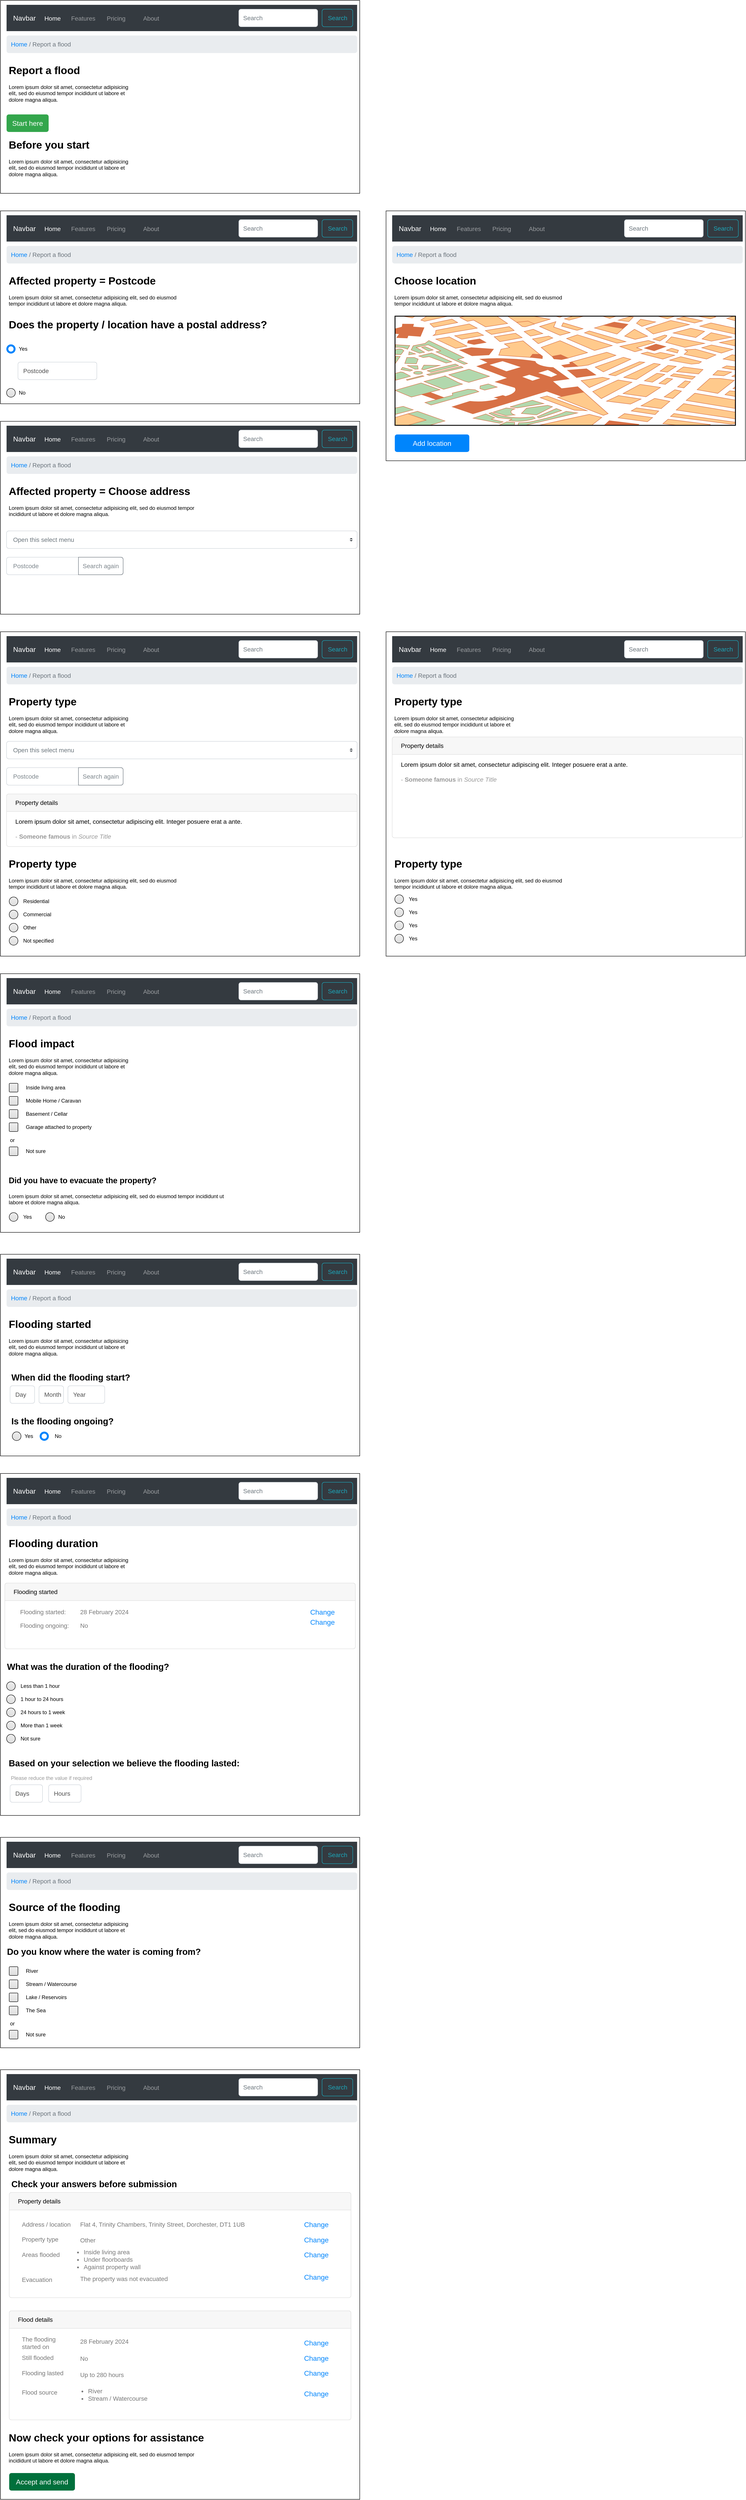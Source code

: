 <mxfile version="24.0.1" type="device">
  <diagram name="Page-1" id="CKasOEBXxzV7OTcJ4coK">
    <mxGraphModel dx="3106" dy="1519" grid="1" gridSize="10" guides="1" tooltips="1" connect="1" arrows="1" fold="1" page="0" pageScale="1" pageWidth="827" pageHeight="1169" math="0" shadow="0">
      <root>
        <mxCell id="0" />
        <mxCell id="1" parent="0" />
        <mxCell id="3V7blRTLEsEYdcvUHNdb-13" value="" style="rounded=0;whiteSpace=wrap;html=1;" parent="1" vertex="1">
          <mxGeometry x="-720" y="-240" width="820" height="440" as="geometry" />
        </mxCell>
        <mxCell id="3V7blRTLEsEYdcvUHNdb-1" value="Navbar" style="html=1;shadow=0;dashed=0;fillColor=#343A40;strokeColor=none;fontSize=16;fontColor=#ffffff;align=left;spacing=15;" parent="1" vertex="1">
          <mxGeometry x="-706" y="-230" width="800" height="60" as="geometry" />
        </mxCell>
        <mxCell id="3V7blRTLEsEYdcvUHNdb-2" value="Home" style="fillColor=none;strokeColor=none;fontSize=14;fontColor=#ffffff;align=center;" parent="3V7blRTLEsEYdcvUHNdb-1" vertex="1">
          <mxGeometry width="70" height="40" relative="1" as="geometry">
            <mxPoint x="70" y="10" as="offset" />
          </mxGeometry>
        </mxCell>
        <mxCell id="3V7blRTLEsEYdcvUHNdb-3" value="Features" style="fillColor=none;strokeColor=none;fontSize=14;fontColor=#9A9DA0;align=center;" parent="3V7blRTLEsEYdcvUHNdb-1" vertex="1">
          <mxGeometry width="70" height="40" relative="1" as="geometry">
            <mxPoint x="140" y="10" as="offset" />
          </mxGeometry>
        </mxCell>
        <mxCell id="3V7blRTLEsEYdcvUHNdb-4" value="Pricing" style="fillColor=none;strokeColor=none;fontSize=14;fontColor=#9A9DA0;align=center;spacingRight=0;" parent="3V7blRTLEsEYdcvUHNdb-1" vertex="1">
          <mxGeometry width="80" height="40" relative="1" as="geometry">
            <mxPoint x="210" y="10" as="offset" />
          </mxGeometry>
        </mxCell>
        <mxCell id="3V7blRTLEsEYdcvUHNdb-5" value="About" style="fillColor=none;strokeColor=none;fontSize=14;fontColor=#9A9DA0;align=center;" parent="3V7blRTLEsEYdcvUHNdb-1" vertex="1">
          <mxGeometry width="80" height="40" relative="1" as="geometry">
            <mxPoint x="290" y="10" as="offset" />
          </mxGeometry>
        </mxCell>
        <mxCell id="3V7blRTLEsEYdcvUHNdb-6" value="Search" style="html=1;shadow=0;dashed=0;shape=mxgraph.bootstrap.rrect;rSize=5;fontSize=14;fontColor=#1CA5B8;strokeColor=#1CA5B8;fillColor=none;" parent="3V7blRTLEsEYdcvUHNdb-1" vertex="1">
          <mxGeometry x="1" width="70" height="40" relative="1" as="geometry">
            <mxPoint x="-80" y="10" as="offset" />
          </mxGeometry>
        </mxCell>
        <mxCell id="3V7blRTLEsEYdcvUHNdb-7" value="Search" style="html=1;shadow=0;dashed=0;shape=mxgraph.bootstrap.rrect;rSize=5;fontSize=14;fontColor=#6C767D;strokeColor=#CED4DA;fillColor=#ffffff;align=left;spacing=10;" parent="3V7blRTLEsEYdcvUHNdb-1" vertex="1">
          <mxGeometry x="1" width="180" height="40" relative="1" as="geometry">
            <mxPoint x="-270" y="10" as="offset" />
          </mxGeometry>
        </mxCell>
        <mxCell id="3V7blRTLEsEYdcvUHNdb-9" value="&lt;h1&gt;Report a flood&lt;/h1&gt;&lt;p&gt;Lorem ipsum dolor sit amet, consectetur adipisicing elit, sed do eiusmod tempor incididunt ut labore et dolore magna aliqua.&lt;/p&gt;" style="text;html=1;spacing=5;spacingTop=-20;whiteSpace=wrap;overflow=hidden;rounded=0;" parent="1" vertex="1">
          <mxGeometry x="-706" y="-100" width="286" height="110" as="geometry" />
        </mxCell>
        <mxCell id="3V7blRTLEsEYdcvUHNdb-11" value="Start here" style="html=1;shadow=0;dashed=0;shape=mxgraph.bootstrap.rrect;rSize=5;strokeColor=none;strokeWidth=1;fillColor=#33A64C;fontColor=#FFFFFF;whiteSpace=wrap;align=center;verticalAlign=middle;spacingLeft=0;fontStyle=0;fontSize=16;spacing=5;" parent="1" vertex="1">
          <mxGeometry x="-706" y="20" width="96" height="40" as="geometry" />
        </mxCell>
        <mxCell id="3V7blRTLEsEYdcvUHNdb-12" value="&lt;h1&gt;Before you start&lt;/h1&gt;&lt;p&gt;Lorem ipsum dolor sit amet, consectetur adipisicing elit, sed do eiusmod tempor incididunt ut labore et dolore magna aliqua.&lt;/p&gt;" style="text;html=1;spacing=5;spacingTop=-20;whiteSpace=wrap;overflow=hidden;rounded=0;" parent="1" vertex="1">
          <mxGeometry x="-706" y="70" width="286" height="110" as="geometry" />
        </mxCell>
        <mxCell id="3V7blRTLEsEYdcvUHNdb-14" value="" style="rounded=0;whiteSpace=wrap;html=1;" parent="1" vertex="1">
          <mxGeometry x="-720" y="240" width="820" height="440" as="geometry" />
        </mxCell>
        <mxCell id="3V7blRTLEsEYdcvUHNdb-15" value="Navbar" style="html=1;shadow=0;dashed=0;fillColor=#343A40;strokeColor=none;fontSize=16;fontColor=#ffffff;align=left;spacing=15;" parent="1" vertex="1">
          <mxGeometry x="-706" y="250" width="800" height="60" as="geometry" />
        </mxCell>
        <mxCell id="3V7blRTLEsEYdcvUHNdb-16" value="Home" style="fillColor=none;strokeColor=none;fontSize=14;fontColor=#ffffff;align=center;" parent="3V7blRTLEsEYdcvUHNdb-15" vertex="1">
          <mxGeometry width="70" height="40" relative="1" as="geometry">
            <mxPoint x="70" y="10" as="offset" />
          </mxGeometry>
        </mxCell>
        <mxCell id="3V7blRTLEsEYdcvUHNdb-17" value="Features" style="fillColor=none;strokeColor=none;fontSize=14;fontColor=#9A9DA0;align=center;" parent="3V7blRTLEsEYdcvUHNdb-15" vertex="1">
          <mxGeometry width="70" height="40" relative="1" as="geometry">
            <mxPoint x="140" y="10" as="offset" />
          </mxGeometry>
        </mxCell>
        <mxCell id="3V7blRTLEsEYdcvUHNdb-18" value="Pricing" style="fillColor=none;strokeColor=none;fontSize=14;fontColor=#9A9DA0;align=center;spacingRight=0;" parent="3V7blRTLEsEYdcvUHNdb-15" vertex="1">
          <mxGeometry width="80" height="40" relative="1" as="geometry">
            <mxPoint x="210" y="10" as="offset" />
          </mxGeometry>
        </mxCell>
        <mxCell id="3V7blRTLEsEYdcvUHNdb-19" value="About" style="fillColor=none;strokeColor=none;fontSize=14;fontColor=#9A9DA0;align=center;" parent="3V7blRTLEsEYdcvUHNdb-15" vertex="1">
          <mxGeometry width="80" height="40" relative="1" as="geometry">
            <mxPoint x="290" y="10" as="offset" />
          </mxGeometry>
        </mxCell>
        <mxCell id="3V7blRTLEsEYdcvUHNdb-20" value="Search" style="html=1;shadow=0;dashed=0;shape=mxgraph.bootstrap.rrect;rSize=5;fontSize=14;fontColor=#1CA5B8;strokeColor=#1CA5B8;fillColor=none;" parent="3V7blRTLEsEYdcvUHNdb-15" vertex="1">
          <mxGeometry x="1" width="70" height="40" relative="1" as="geometry">
            <mxPoint x="-80" y="10" as="offset" />
          </mxGeometry>
        </mxCell>
        <mxCell id="3V7blRTLEsEYdcvUHNdb-21" value="Search" style="html=1;shadow=0;dashed=0;shape=mxgraph.bootstrap.rrect;rSize=5;fontSize=14;fontColor=#6C767D;strokeColor=#CED4DA;fillColor=#ffffff;align=left;spacing=10;" parent="3V7blRTLEsEYdcvUHNdb-15" vertex="1">
          <mxGeometry x="1" width="180" height="40" relative="1" as="geometry">
            <mxPoint x="-270" y="10" as="offset" />
          </mxGeometry>
        </mxCell>
        <mxCell id="3V7blRTLEsEYdcvUHNdb-23" value="&lt;h1&gt;Affected property&amp;nbsp;= Postcode&lt;/h1&gt;&lt;p&gt;Lorem ipsum dolor sit amet, consectetur adipisicing elit, sed do eiusmod tempor incididunt ut labore et dolore magna aliqua.&lt;/p&gt;" style="text;html=1;spacing=5;spacingTop=-20;whiteSpace=wrap;overflow=hidden;rounded=0;" parent="1" vertex="1">
          <mxGeometry x="-706" y="380" width="396" height="110" as="geometry" />
        </mxCell>
        <mxCell id="3V7blRTLEsEYdcvUHNdb-26" value="&lt;font color=&quot;#0085fc&quot;&gt;Home&amp;nbsp;&lt;/font&gt;/ Report a flood" style="html=1;shadow=0;dashed=0;shape=mxgraph.bootstrap.rrect;rSize=5;strokeColor=none;strokeWidth=1;fillColor=#E9ECEF;fontColor=#6C757D;whiteSpace=wrap;align=left;verticalAlign=middle;spacingLeft=0;fontStyle=0;fontSize=14;spacing=10;" parent="1" vertex="1">
          <mxGeometry x="-706" y="320" width="800" height="40" as="geometry" />
        </mxCell>
        <object label="" id="3V7blRTLEsEYdcvUHNdb-27">
          <mxCell style="html=1;shadow=0;dashed=0;shape=mxgraph.bootstrap.radioButton2;labelPosition=right;verticalLabelPosition=middle;align=left;verticalAlign=middle;gradientColor=#DEDEDE;fillColor=#EDEDED;checked=1;spacing=5;checkedFill=#0085FC;checkedStroke=#ffffff;sketch=0;" parent="1" vertex="1">
            <mxGeometry x="-706" y="545" width="20" height="20" as="geometry" />
          </mxCell>
        </object>
        <mxCell id="3V7blRTLEsEYdcvUHNdb-28" value="" style="html=1;shadow=0;dashed=0;shape=mxgraph.bootstrap.radioButton2;labelPosition=right;verticalLabelPosition=middle;align=left;verticalAlign=middle;gradientColor=#DEDEDE;fillColor=#EDEDED;checked=0;spacing=5;checkedFill=#0085FC;checkedStroke=#ffffff;sketch=0;" parent="1" vertex="1">
          <mxGeometry x="-706" y="645" width="20" height="20" as="geometry" />
        </mxCell>
        <mxCell id="3V7blRTLEsEYdcvUHNdb-29" value="Postcode" style="html=1;shadow=0;dashed=0;shape=mxgraph.bootstrap.rrect;rSize=5;strokeColor=#CED4DA;strokeWidth=1;fillColor=none;fontColor=#505050;whiteSpace=wrap;align=left;verticalAlign=middle;spacingLeft=10;fontSize=14;" parent="1" vertex="1">
          <mxGeometry x="-680" y="585" width="180" height="40" as="geometry" />
        </mxCell>
        <mxCell id="3V7blRTLEsEYdcvUHNdb-35" value="No" style="text;html=1;align=left;verticalAlign=middle;whiteSpace=wrap;rounded=0;" parent="1" vertex="1">
          <mxGeometry x="-680" y="640" width="60" height="30" as="geometry" />
        </mxCell>
        <mxCell id="3V7blRTLEsEYdcvUHNdb-36" value="Yes" style="text;html=1;align=left;verticalAlign=middle;whiteSpace=wrap;rounded=0;" parent="1" vertex="1">
          <mxGeometry x="-680" y="540" width="60" height="30" as="geometry" />
        </mxCell>
        <mxCell id="3V7blRTLEsEYdcvUHNdb-37" value="" style="rounded=0;whiteSpace=wrap;html=1;" parent="1" vertex="1">
          <mxGeometry x="-720" y="720" width="820" height="440" as="geometry" />
        </mxCell>
        <mxCell id="3V7blRTLEsEYdcvUHNdb-38" value="Navbar" style="html=1;shadow=0;dashed=0;fillColor=#343A40;strokeColor=none;fontSize=16;fontColor=#ffffff;align=left;spacing=15;" parent="1" vertex="1">
          <mxGeometry x="-706" y="730" width="800" height="60" as="geometry" />
        </mxCell>
        <mxCell id="3V7blRTLEsEYdcvUHNdb-39" value="Home" style="fillColor=none;strokeColor=none;fontSize=14;fontColor=#ffffff;align=center;" parent="3V7blRTLEsEYdcvUHNdb-38" vertex="1">
          <mxGeometry width="70" height="40" relative="1" as="geometry">
            <mxPoint x="70" y="10" as="offset" />
          </mxGeometry>
        </mxCell>
        <mxCell id="3V7blRTLEsEYdcvUHNdb-40" value="Features" style="fillColor=none;strokeColor=none;fontSize=14;fontColor=#9A9DA0;align=center;" parent="3V7blRTLEsEYdcvUHNdb-38" vertex="1">
          <mxGeometry width="70" height="40" relative="1" as="geometry">
            <mxPoint x="140" y="10" as="offset" />
          </mxGeometry>
        </mxCell>
        <mxCell id="3V7blRTLEsEYdcvUHNdb-41" value="Pricing" style="fillColor=none;strokeColor=none;fontSize=14;fontColor=#9A9DA0;align=center;spacingRight=0;" parent="3V7blRTLEsEYdcvUHNdb-38" vertex="1">
          <mxGeometry width="80" height="40" relative="1" as="geometry">
            <mxPoint x="210" y="10" as="offset" />
          </mxGeometry>
        </mxCell>
        <mxCell id="3V7blRTLEsEYdcvUHNdb-42" value="About" style="fillColor=none;strokeColor=none;fontSize=14;fontColor=#9A9DA0;align=center;" parent="3V7blRTLEsEYdcvUHNdb-38" vertex="1">
          <mxGeometry width="80" height="40" relative="1" as="geometry">
            <mxPoint x="290" y="10" as="offset" />
          </mxGeometry>
        </mxCell>
        <mxCell id="3V7blRTLEsEYdcvUHNdb-43" value="Search" style="html=1;shadow=0;dashed=0;shape=mxgraph.bootstrap.rrect;rSize=5;fontSize=14;fontColor=#1CA5B8;strokeColor=#1CA5B8;fillColor=none;" parent="3V7blRTLEsEYdcvUHNdb-38" vertex="1">
          <mxGeometry x="1" width="70" height="40" relative="1" as="geometry">
            <mxPoint x="-80" y="10" as="offset" />
          </mxGeometry>
        </mxCell>
        <mxCell id="3V7blRTLEsEYdcvUHNdb-44" value="Search" style="html=1;shadow=0;dashed=0;shape=mxgraph.bootstrap.rrect;rSize=5;fontSize=14;fontColor=#6C767D;strokeColor=#CED4DA;fillColor=#ffffff;align=left;spacing=10;" parent="3V7blRTLEsEYdcvUHNdb-38" vertex="1">
          <mxGeometry x="1" width="180" height="40" relative="1" as="geometry">
            <mxPoint x="-270" y="10" as="offset" />
          </mxGeometry>
        </mxCell>
        <mxCell id="3V7blRTLEsEYdcvUHNdb-45" value="&lt;h1&gt;Affected property = Choose address&lt;/h1&gt;&lt;p&gt;Lorem ipsum dolor sit amet, consectetur adipisicing elit, sed do eiusmod tempor incididunt ut labore et dolore magna aliqua.&lt;/p&gt;" style="text;html=1;spacing=5;spacingTop=-20;whiteSpace=wrap;overflow=hidden;rounded=0;" parent="1" vertex="1">
          <mxGeometry x="-706" y="860" width="436" height="110" as="geometry" />
        </mxCell>
        <mxCell id="3V7blRTLEsEYdcvUHNdb-52" value="Open this select menu" style="html=1;shadow=0;dashed=0;shape=mxgraph.bootstrap.rrect;rSize=5;fillColor=#ffffff;strokeColor=#CED4DA;align=left;spacing=15;fontSize=14;fontColor=#6C767D;" parent="1" vertex="1">
          <mxGeometry x="-706" y="970" width="800" height="40" as="geometry" />
        </mxCell>
        <mxCell id="3V7blRTLEsEYdcvUHNdb-53" value="" style="shape=triangle;direction=south;fillColor=#343A40;strokeColor=none;perimeter=none;" parent="3V7blRTLEsEYdcvUHNdb-52" vertex="1">
          <mxGeometry x="1" y="0.5" width="7" height="3" relative="1" as="geometry">
            <mxPoint x="-17" y="1" as="offset" />
          </mxGeometry>
        </mxCell>
        <mxCell id="3V7blRTLEsEYdcvUHNdb-54" value="" style="shape=triangle;direction=north;fillColor=#343A40;strokeColor=none;perimeter=none;" parent="3V7blRTLEsEYdcvUHNdb-52" vertex="1">
          <mxGeometry x="1" y="0.5" width="7" height="3" relative="1" as="geometry">
            <mxPoint x="-17" y="-4" as="offset" />
          </mxGeometry>
        </mxCell>
        <mxCell id="3V7blRTLEsEYdcvUHNdb-58" value="Postcode" style="html=1;shadow=0;dashed=0;shape=mxgraph.bootstrap.rrect;rSize=5;strokeColor=#CED4DA;html=1;whiteSpace=wrap;fillColor=#FFFFFF;fontColor=#7D868C;align=left;spacingLeft=0;spacing=15;fontSize=14;" parent="1" vertex="1">
          <mxGeometry x="-706" y="1030" width="266" height="40" as="geometry" />
        </mxCell>
        <mxCell id="3V7blRTLEsEYdcvUHNdb-59" value="Search again" style="html=1;shadow=0;dashed=0;shape=mxgraph.bootstrap.rightButton;strokeColor=#6C757D;gradientColor=inherit;fontColor=inherit;fillColor=inherit;rSize=5;perimeter=none;whiteSpace=wrap;resizeHeight=1;fontSize=14;" parent="3V7blRTLEsEYdcvUHNdb-58" vertex="1">
          <mxGeometry x="1" width="102" height="40" relative="1" as="geometry">
            <mxPoint x="-102" as="offset" />
          </mxGeometry>
        </mxCell>
        <mxCell id="3V7blRTLEsEYdcvUHNdb-60" value="" style="rounded=0;whiteSpace=wrap;html=1;" parent="1" vertex="1">
          <mxGeometry x="-720" y="1200" width="820" height="740" as="geometry" />
        </mxCell>
        <mxCell id="3V7blRTLEsEYdcvUHNdb-61" value="Navbar" style="html=1;shadow=0;dashed=0;fillColor=#343A40;strokeColor=none;fontSize=16;fontColor=#ffffff;align=left;spacing=15;" parent="1" vertex="1">
          <mxGeometry x="-706" y="1210" width="800" height="60" as="geometry" />
        </mxCell>
        <mxCell id="3V7blRTLEsEYdcvUHNdb-62" value="Home" style="fillColor=none;strokeColor=none;fontSize=14;fontColor=#ffffff;align=center;" parent="3V7blRTLEsEYdcvUHNdb-61" vertex="1">
          <mxGeometry width="70" height="40" relative="1" as="geometry">
            <mxPoint x="70" y="10" as="offset" />
          </mxGeometry>
        </mxCell>
        <mxCell id="3V7blRTLEsEYdcvUHNdb-63" value="Features" style="fillColor=none;strokeColor=none;fontSize=14;fontColor=#9A9DA0;align=center;" parent="3V7blRTLEsEYdcvUHNdb-61" vertex="1">
          <mxGeometry width="70" height="40" relative="1" as="geometry">
            <mxPoint x="140" y="10" as="offset" />
          </mxGeometry>
        </mxCell>
        <mxCell id="3V7blRTLEsEYdcvUHNdb-64" value="Pricing" style="fillColor=none;strokeColor=none;fontSize=14;fontColor=#9A9DA0;align=center;spacingRight=0;" parent="3V7blRTLEsEYdcvUHNdb-61" vertex="1">
          <mxGeometry width="80" height="40" relative="1" as="geometry">
            <mxPoint x="210" y="10" as="offset" />
          </mxGeometry>
        </mxCell>
        <mxCell id="3V7blRTLEsEYdcvUHNdb-65" value="About" style="fillColor=none;strokeColor=none;fontSize=14;fontColor=#9A9DA0;align=center;" parent="3V7blRTLEsEYdcvUHNdb-61" vertex="1">
          <mxGeometry width="80" height="40" relative="1" as="geometry">
            <mxPoint x="290" y="10" as="offset" />
          </mxGeometry>
        </mxCell>
        <mxCell id="3V7blRTLEsEYdcvUHNdb-66" value="Search" style="html=1;shadow=0;dashed=0;shape=mxgraph.bootstrap.rrect;rSize=5;fontSize=14;fontColor=#1CA5B8;strokeColor=#1CA5B8;fillColor=none;" parent="3V7blRTLEsEYdcvUHNdb-61" vertex="1">
          <mxGeometry x="1" width="70" height="40" relative="1" as="geometry">
            <mxPoint x="-80" y="10" as="offset" />
          </mxGeometry>
        </mxCell>
        <mxCell id="3V7blRTLEsEYdcvUHNdb-67" value="Search" style="html=1;shadow=0;dashed=0;shape=mxgraph.bootstrap.rrect;rSize=5;fontSize=14;fontColor=#6C767D;strokeColor=#CED4DA;fillColor=#ffffff;align=left;spacing=10;" parent="3V7blRTLEsEYdcvUHNdb-61" vertex="1">
          <mxGeometry x="1" width="180" height="40" relative="1" as="geometry">
            <mxPoint x="-270" y="10" as="offset" />
          </mxGeometry>
        </mxCell>
        <mxCell id="3V7blRTLEsEYdcvUHNdb-68" value="&lt;h1&gt;Property type&lt;/h1&gt;&lt;p&gt;Lorem ipsum dolor sit amet, consectetur adipisicing elit, sed do eiusmod tempor incididunt ut labore et dolore magna aliqua.&lt;/p&gt;" style="text;html=1;spacing=5;spacingTop=-20;whiteSpace=wrap;overflow=hidden;rounded=0;" parent="1" vertex="1">
          <mxGeometry x="-706" y="1340" width="286" height="110" as="geometry" />
        </mxCell>
        <mxCell id="3V7blRTLEsEYdcvUHNdb-70" value="Open this select menu" style="html=1;shadow=0;dashed=0;shape=mxgraph.bootstrap.rrect;rSize=5;fillColor=#ffffff;strokeColor=#CED4DA;align=left;spacing=15;fontSize=14;fontColor=#6C767D;" parent="1" vertex="1">
          <mxGeometry x="-706" y="1450" width="800" height="40" as="geometry" />
        </mxCell>
        <mxCell id="3V7blRTLEsEYdcvUHNdb-71" value="" style="shape=triangle;direction=south;fillColor=#343A40;strokeColor=none;perimeter=none;" parent="3V7blRTLEsEYdcvUHNdb-70" vertex="1">
          <mxGeometry x="1" y="0.5" width="7" height="3" relative="1" as="geometry">
            <mxPoint x="-17" y="1" as="offset" />
          </mxGeometry>
        </mxCell>
        <mxCell id="3V7blRTLEsEYdcvUHNdb-72" value="" style="shape=triangle;direction=north;fillColor=#343A40;strokeColor=none;perimeter=none;" parent="3V7blRTLEsEYdcvUHNdb-70" vertex="1">
          <mxGeometry x="1" y="0.5" width="7" height="3" relative="1" as="geometry">
            <mxPoint x="-17" y="-4" as="offset" />
          </mxGeometry>
        </mxCell>
        <mxCell id="3V7blRTLEsEYdcvUHNdb-73" value="Postcode" style="html=1;shadow=0;dashed=0;shape=mxgraph.bootstrap.rrect;rSize=5;strokeColor=#CED4DA;html=1;whiteSpace=wrap;fillColor=#FFFFFF;fontColor=#7D868C;align=left;spacingLeft=0;spacing=15;fontSize=14;" parent="1" vertex="1">
          <mxGeometry x="-706" y="1510" width="266" height="40" as="geometry" />
        </mxCell>
        <mxCell id="3V7blRTLEsEYdcvUHNdb-74" value="Search again" style="html=1;shadow=0;dashed=0;shape=mxgraph.bootstrap.rightButton;strokeColor=#6C757D;gradientColor=inherit;fontColor=inherit;fillColor=inherit;rSize=5;perimeter=none;whiteSpace=wrap;resizeHeight=1;fontSize=14;" parent="3V7blRTLEsEYdcvUHNdb-73" vertex="1">
          <mxGeometry x="1" width="102" height="40" relative="1" as="geometry">
            <mxPoint x="-102" as="offset" />
          </mxGeometry>
        </mxCell>
        <mxCell id="3V7blRTLEsEYdcvUHNdb-76" value="" style="html=1;shadow=0;dashed=0;shape=mxgraph.bootstrap.rrect;rSize=5;strokeColor=#DFDFDF;html=1;whiteSpace=wrap;fillColor=#FFFFFF;fontColor=#000000;" parent="1" vertex="1">
          <mxGeometry x="-706" y="1570" width="800" height="120" as="geometry" />
        </mxCell>
        <mxCell id="3V7blRTLEsEYdcvUHNdb-77" value="Property details" style="html=1;shadow=0;dashed=0;shape=mxgraph.bootstrap.topButton;strokeColor=inherit;fillColor=#F7F7F7;rSize=5;perimeter=none;whiteSpace=wrap;resizeWidth=1;align=left;spacing=20;fontSize=14;" parent="3V7blRTLEsEYdcvUHNdb-76" vertex="1">
          <mxGeometry width="800" height="40" relative="1" as="geometry" />
        </mxCell>
        <mxCell id="3V7blRTLEsEYdcvUHNdb-78" value="Lorem ipsum dolor sit amet, consectetur adipiscing elit. Integer posuere erat a ante.&lt;font style=&quot;font-size: 14px&quot; color=&quot;#999999&quot;&gt;&lt;br&gt;&lt;br&gt;- &lt;b&gt;Someone famous&lt;/b&gt; in &lt;i&gt;Source Title&lt;/i&gt;&lt;/font&gt;" style="perimeter=none;html=1;whiteSpace=wrap;fillColor=none;strokeColor=none;resizeWidth=1;verticalAlign=top;align=left;spacing=20;spacingTop=-10;fontSize=14;" parent="3V7blRTLEsEYdcvUHNdb-76" vertex="1">
          <mxGeometry width="800" height="80" relative="1" as="geometry">
            <mxPoint y="40" as="offset" />
          </mxGeometry>
        </mxCell>
        <mxCell id="3V7blRTLEsEYdcvUHNdb-81" value="" style="html=1;shadow=0;dashed=0;shape=mxgraph.bootstrap.radioButton2;labelPosition=right;verticalLabelPosition=middle;align=left;verticalAlign=middle;gradientColor=#DEDEDE;fillColor=#EDEDED;checked=0;spacing=5;checkedFill=#0085FC;checkedStroke=#ffffff;sketch=0;" parent="1" vertex="1">
          <mxGeometry x="-700" y="1805" width="20" height="20" as="geometry" />
        </mxCell>
        <mxCell id="3V7blRTLEsEYdcvUHNdb-82" value="Residential" style="text;html=1;align=left;verticalAlign=middle;whiteSpace=wrap;rounded=0;" parent="1" vertex="1">
          <mxGeometry x="-670" y="1800" width="126" height="30" as="geometry" />
        </mxCell>
        <mxCell id="3V7blRTLEsEYdcvUHNdb-89" value="" style="html=1;shadow=0;dashed=0;shape=mxgraph.bootstrap.radioButton2;labelPosition=right;verticalLabelPosition=middle;align=left;verticalAlign=middle;gradientColor=#DEDEDE;fillColor=#EDEDED;checked=0;spacing=5;checkedFill=#0085FC;checkedStroke=#ffffff;sketch=0;" parent="1" vertex="1">
          <mxGeometry x="-700" y="1835" width="20" height="20" as="geometry" />
        </mxCell>
        <mxCell id="3V7blRTLEsEYdcvUHNdb-90" value="Commercial" style="text;html=1;align=left;verticalAlign=middle;whiteSpace=wrap;rounded=0;" parent="1" vertex="1">
          <mxGeometry x="-670" y="1830" width="116" height="30" as="geometry" />
        </mxCell>
        <mxCell id="3V7blRTLEsEYdcvUHNdb-91" value="" style="html=1;shadow=0;dashed=0;shape=mxgraph.bootstrap.radioButton2;labelPosition=right;verticalLabelPosition=middle;align=left;verticalAlign=middle;gradientColor=#DEDEDE;fillColor=#EDEDED;checked=0;spacing=5;checkedFill=#0085FC;checkedStroke=#ffffff;sketch=0;" parent="1" vertex="1">
          <mxGeometry x="-700" y="1865" width="20" height="20" as="geometry" />
        </mxCell>
        <mxCell id="3V7blRTLEsEYdcvUHNdb-92" value="Other" style="text;html=1;align=left;verticalAlign=middle;whiteSpace=wrap;rounded=0;" parent="1" vertex="1">
          <mxGeometry x="-670" y="1860" width="60" height="30" as="geometry" />
        </mxCell>
        <mxCell id="3V7blRTLEsEYdcvUHNdb-93" value="" style="html=1;shadow=0;dashed=0;shape=mxgraph.bootstrap.radioButton2;labelPosition=right;verticalLabelPosition=middle;align=left;verticalAlign=middle;gradientColor=#DEDEDE;fillColor=#EDEDED;checked=0;spacing=5;checkedFill=#0085FC;checkedStroke=#ffffff;sketch=0;" parent="1" vertex="1">
          <mxGeometry x="-700" y="1895" width="20" height="20" as="geometry" />
        </mxCell>
        <mxCell id="3V7blRTLEsEYdcvUHNdb-94" value="Not specified" style="text;html=1;align=left;verticalAlign=middle;whiteSpace=wrap;rounded=0;" parent="1" vertex="1">
          <mxGeometry x="-670" y="1890" width="126" height="30" as="geometry" />
        </mxCell>
        <mxCell id="3V7blRTLEsEYdcvUHNdb-95" value="&lt;h1&gt;Property type&lt;/h1&gt;&lt;p&gt;Lorem ipsum dolor sit amet, consectetur adipisicing elit, sed do eiusmod tempor incididunt ut labore et dolore magna aliqua.&lt;/p&gt;" style="text;html=1;spacing=5;spacingTop=-20;whiteSpace=wrap;overflow=hidden;rounded=0;" parent="1" vertex="1">
          <mxGeometry x="-706" y="1710" width="416" height="90" as="geometry" />
        </mxCell>
        <mxCell id="3V7blRTLEsEYdcvUHNdb-96" value="&lt;h1&gt;Does the property / location have a postal address?&lt;/h1&gt;" style="text;html=1;spacing=5;spacingTop=-20;whiteSpace=wrap;overflow=hidden;rounded=0;" parent="1" vertex="1">
          <mxGeometry x="-706" y="480" width="676" height="40" as="geometry" />
        </mxCell>
        <mxCell id="3V7blRTLEsEYdcvUHNdb-98" value="" style="rounded=0;whiteSpace=wrap;html=1;" parent="1" vertex="1">
          <mxGeometry x="160" y="1200" width="820" height="740" as="geometry" />
        </mxCell>
        <mxCell id="3V7blRTLEsEYdcvUHNdb-99" value="Navbar" style="html=1;shadow=0;dashed=0;fillColor=#343A40;strokeColor=none;fontSize=16;fontColor=#ffffff;align=left;spacing=15;" parent="1" vertex="1">
          <mxGeometry x="174" y="1210" width="800" height="60" as="geometry" />
        </mxCell>
        <mxCell id="3V7blRTLEsEYdcvUHNdb-100" value="Home" style="fillColor=none;strokeColor=none;fontSize=14;fontColor=#ffffff;align=center;" parent="3V7blRTLEsEYdcvUHNdb-99" vertex="1">
          <mxGeometry width="70" height="40" relative="1" as="geometry">
            <mxPoint x="70" y="10" as="offset" />
          </mxGeometry>
        </mxCell>
        <mxCell id="3V7blRTLEsEYdcvUHNdb-101" value="Features" style="fillColor=none;strokeColor=none;fontSize=14;fontColor=#9A9DA0;align=center;" parent="3V7blRTLEsEYdcvUHNdb-99" vertex="1">
          <mxGeometry width="70" height="40" relative="1" as="geometry">
            <mxPoint x="140" y="10" as="offset" />
          </mxGeometry>
        </mxCell>
        <mxCell id="3V7blRTLEsEYdcvUHNdb-102" value="Pricing" style="fillColor=none;strokeColor=none;fontSize=14;fontColor=#9A9DA0;align=center;spacingRight=0;" parent="3V7blRTLEsEYdcvUHNdb-99" vertex="1">
          <mxGeometry width="80" height="40" relative="1" as="geometry">
            <mxPoint x="210" y="10" as="offset" />
          </mxGeometry>
        </mxCell>
        <mxCell id="3V7blRTLEsEYdcvUHNdb-103" value="About" style="fillColor=none;strokeColor=none;fontSize=14;fontColor=#9A9DA0;align=center;" parent="3V7blRTLEsEYdcvUHNdb-99" vertex="1">
          <mxGeometry width="80" height="40" relative="1" as="geometry">
            <mxPoint x="290" y="10" as="offset" />
          </mxGeometry>
        </mxCell>
        <mxCell id="3V7blRTLEsEYdcvUHNdb-104" value="Search" style="html=1;shadow=0;dashed=0;shape=mxgraph.bootstrap.rrect;rSize=5;fontSize=14;fontColor=#1CA5B8;strokeColor=#1CA5B8;fillColor=none;" parent="3V7blRTLEsEYdcvUHNdb-99" vertex="1">
          <mxGeometry x="1" width="70" height="40" relative="1" as="geometry">
            <mxPoint x="-80" y="10" as="offset" />
          </mxGeometry>
        </mxCell>
        <mxCell id="3V7blRTLEsEYdcvUHNdb-105" value="Search" style="html=1;shadow=0;dashed=0;shape=mxgraph.bootstrap.rrect;rSize=5;fontSize=14;fontColor=#6C767D;strokeColor=#CED4DA;fillColor=#ffffff;align=left;spacing=10;" parent="3V7blRTLEsEYdcvUHNdb-99" vertex="1">
          <mxGeometry x="1" width="180" height="40" relative="1" as="geometry">
            <mxPoint x="-270" y="10" as="offset" />
          </mxGeometry>
        </mxCell>
        <mxCell id="3V7blRTLEsEYdcvUHNdb-106" value="&lt;h1&gt;Property type&lt;/h1&gt;&lt;p&gt;Lorem ipsum dolor sit amet, consectetur adipisicing elit, sed do eiusmod tempor incididunt ut labore et dolore magna aliqua.&lt;/p&gt;" style="text;html=1;spacing=5;spacingTop=-20;whiteSpace=wrap;overflow=hidden;rounded=0;" parent="1" vertex="1">
          <mxGeometry x="174" y="1340" width="286" height="110" as="geometry" />
        </mxCell>
        <mxCell id="3V7blRTLEsEYdcvUHNdb-116" value="" style="html=1;shadow=0;dashed=0;shape=mxgraph.bootstrap.radioButton2;labelPosition=right;verticalLabelPosition=middle;align=left;verticalAlign=middle;gradientColor=#DEDEDE;fillColor=#EDEDED;checked=0;spacing=5;checkedFill=#0085FC;checkedStroke=#ffffff;sketch=0;" parent="1" vertex="1">
          <mxGeometry x="180" y="1800" width="20" height="20" as="geometry" />
        </mxCell>
        <mxCell id="3V7blRTLEsEYdcvUHNdb-117" value="Yes" style="text;html=1;align=left;verticalAlign=middle;whiteSpace=wrap;rounded=0;" parent="1" vertex="1">
          <mxGeometry x="210" y="1795" width="60" height="30" as="geometry" />
        </mxCell>
        <mxCell id="3V7blRTLEsEYdcvUHNdb-118" value="" style="html=1;shadow=0;dashed=0;shape=mxgraph.bootstrap.radioButton2;labelPosition=right;verticalLabelPosition=middle;align=left;verticalAlign=middle;gradientColor=#DEDEDE;fillColor=#EDEDED;checked=0;spacing=5;checkedFill=#0085FC;checkedStroke=#ffffff;sketch=0;" parent="1" vertex="1">
          <mxGeometry x="180" y="1830" width="20" height="20" as="geometry" />
        </mxCell>
        <mxCell id="3V7blRTLEsEYdcvUHNdb-119" value="Yes" style="text;html=1;align=left;verticalAlign=middle;whiteSpace=wrap;rounded=0;" parent="1" vertex="1">
          <mxGeometry x="210" y="1825" width="60" height="30" as="geometry" />
        </mxCell>
        <mxCell id="3V7blRTLEsEYdcvUHNdb-120" value="" style="html=1;shadow=0;dashed=0;shape=mxgraph.bootstrap.radioButton2;labelPosition=right;verticalLabelPosition=middle;align=left;verticalAlign=middle;gradientColor=#DEDEDE;fillColor=#EDEDED;checked=0;spacing=5;checkedFill=#0085FC;checkedStroke=#ffffff;sketch=0;" parent="1" vertex="1">
          <mxGeometry x="180" y="1860" width="20" height="20" as="geometry" />
        </mxCell>
        <mxCell id="3V7blRTLEsEYdcvUHNdb-121" value="Yes" style="text;html=1;align=left;verticalAlign=middle;whiteSpace=wrap;rounded=0;" parent="1" vertex="1">
          <mxGeometry x="210" y="1855" width="60" height="30" as="geometry" />
        </mxCell>
        <mxCell id="3V7blRTLEsEYdcvUHNdb-122" value="" style="html=1;shadow=0;dashed=0;shape=mxgraph.bootstrap.radioButton2;labelPosition=right;verticalLabelPosition=middle;align=left;verticalAlign=middle;gradientColor=#DEDEDE;fillColor=#EDEDED;checked=0;spacing=5;checkedFill=#0085FC;checkedStroke=#ffffff;sketch=0;" parent="1" vertex="1">
          <mxGeometry x="180" y="1890" width="20" height="20" as="geometry" />
        </mxCell>
        <mxCell id="3V7blRTLEsEYdcvUHNdb-123" value="Yes" style="text;html=1;align=left;verticalAlign=middle;whiteSpace=wrap;rounded=0;" parent="1" vertex="1">
          <mxGeometry x="210" y="1885" width="60" height="30" as="geometry" />
        </mxCell>
        <mxCell id="3V7blRTLEsEYdcvUHNdb-124" value="&lt;h1&gt;Property type&lt;/h1&gt;&lt;p&gt;Lorem ipsum dolor sit amet, consectetur adipisicing elit, sed do eiusmod tempor incididunt ut labore et dolore magna aliqua.&lt;/p&gt;" style="text;html=1;spacing=5;spacingTop=-20;whiteSpace=wrap;overflow=hidden;rounded=0;" parent="1" vertex="1">
          <mxGeometry x="174" y="1710" width="416" height="90" as="geometry" />
        </mxCell>
        <mxCell id="3V7blRTLEsEYdcvUHNdb-126" value="" style="html=1;shadow=0;dashed=0;shape=mxgraph.bootstrap.rrect;rSize=5;strokeColor=#DFDFDF;html=1;whiteSpace=wrap;fillColor=#FFFFFF;fontColor=#000000;" parent="1" vertex="1">
          <mxGeometry x="174" y="1440" width="800" height="230" as="geometry" />
        </mxCell>
        <mxCell id="3V7blRTLEsEYdcvUHNdb-127" value="Property details" style="html=1;shadow=0;dashed=0;shape=mxgraph.bootstrap.topButton;strokeColor=inherit;fillColor=#F7F7F7;rSize=5;perimeter=none;whiteSpace=wrap;resizeWidth=1;align=left;spacing=20;fontSize=14;" parent="3V7blRTLEsEYdcvUHNdb-126" vertex="1">
          <mxGeometry width="800" height="40" relative="1" as="geometry" />
        </mxCell>
        <mxCell id="3V7blRTLEsEYdcvUHNdb-128" value="Lorem ipsum dolor sit amet, consectetur adipiscing elit. Integer posuere erat a ante.&lt;font style=&quot;font-size: 14px&quot; color=&quot;#999999&quot;&gt;&lt;br&gt;&lt;br&gt;- &lt;b&gt;Someone famous&lt;/b&gt; in &lt;i&gt;Source Title&lt;/i&gt;&lt;/font&gt;" style="perimeter=none;html=1;whiteSpace=wrap;fillColor=none;strokeColor=none;resizeWidth=1;verticalAlign=top;align=left;spacing=20;spacingTop=-10;fontSize=14;" parent="3V7blRTLEsEYdcvUHNdb-126" vertex="1">
          <mxGeometry width="800" height="80" relative="1" as="geometry">
            <mxPoint y="40" as="offset" />
          </mxGeometry>
        </mxCell>
        <mxCell id="kPtIQ2z2HjNPHNmyGAya-1" value="" style="rounded=0;whiteSpace=wrap;html=1;" parent="1" vertex="1">
          <mxGeometry x="-720" y="1980" width="820" height="590" as="geometry" />
        </mxCell>
        <mxCell id="kPtIQ2z2HjNPHNmyGAya-2" value="Navbar" style="html=1;shadow=0;dashed=0;fillColor=#343A40;strokeColor=none;fontSize=16;fontColor=#ffffff;align=left;spacing=15;" parent="1" vertex="1">
          <mxGeometry x="-706" y="1990" width="800" height="60" as="geometry" />
        </mxCell>
        <mxCell id="kPtIQ2z2HjNPHNmyGAya-3" value="Home" style="fillColor=none;strokeColor=none;fontSize=14;fontColor=#ffffff;align=center;" parent="kPtIQ2z2HjNPHNmyGAya-2" vertex="1">
          <mxGeometry width="70" height="40" relative="1" as="geometry">
            <mxPoint x="70" y="10" as="offset" />
          </mxGeometry>
        </mxCell>
        <mxCell id="kPtIQ2z2HjNPHNmyGAya-4" value="Features" style="fillColor=none;strokeColor=none;fontSize=14;fontColor=#9A9DA0;align=center;" parent="kPtIQ2z2HjNPHNmyGAya-2" vertex="1">
          <mxGeometry width="70" height="40" relative="1" as="geometry">
            <mxPoint x="140" y="10" as="offset" />
          </mxGeometry>
        </mxCell>
        <mxCell id="kPtIQ2z2HjNPHNmyGAya-5" value="Pricing" style="fillColor=none;strokeColor=none;fontSize=14;fontColor=#9A9DA0;align=center;spacingRight=0;" parent="kPtIQ2z2HjNPHNmyGAya-2" vertex="1">
          <mxGeometry width="80" height="40" relative="1" as="geometry">
            <mxPoint x="210" y="10" as="offset" />
          </mxGeometry>
        </mxCell>
        <mxCell id="kPtIQ2z2HjNPHNmyGAya-6" value="About" style="fillColor=none;strokeColor=none;fontSize=14;fontColor=#9A9DA0;align=center;" parent="kPtIQ2z2HjNPHNmyGAya-2" vertex="1">
          <mxGeometry width="80" height="40" relative="1" as="geometry">
            <mxPoint x="290" y="10" as="offset" />
          </mxGeometry>
        </mxCell>
        <mxCell id="kPtIQ2z2HjNPHNmyGAya-7" value="Search" style="html=1;shadow=0;dashed=0;shape=mxgraph.bootstrap.rrect;rSize=5;fontSize=14;fontColor=#1CA5B8;strokeColor=#1CA5B8;fillColor=none;" parent="kPtIQ2z2HjNPHNmyGAya-2" vertex="1">
          <mxGeometry x="1" width="70" height="40" relative="1" as="geometry">
            <mxPoint x="-80" y="10" as="offset" />
          </mxGeometry>
        </mxCell>
        <mxCell id="kPtIQ2z2HjNPHNmyGAya-8" value="Search" style="html=1;shadow=0;dashed=0;shape=mxgraph.bootstrap.rrect;rSize=5;fontSize=14;fontColor=#6C767D;strokeColor=#CED4DA;fillColor=#ffffff;align=left;spacing=10;" parent="kPtIQ2z2HjNPHNmyGAya-2" vertex="1">
          <mxGeometry x="1" width="180" height="40" relative="1" as="geometry">
            <mxPoint x="-270" y="10" as="offset" />
          </mxGeometry>
        </mxCell>
        <mxCell id="kPtIQ2z2HjNPHNmyGAya-9" value="&lt;h1&gt;Flood impact&lt;/h1&gt;&lt;p&gt;Lorem ipsum dolor sit amet, consectetur adipisicing elit, sed do eiusmod tempor incididunt ut labore et dolore magna aliqua.&lt;/p&gt;" style="text;html=1;spacing=5;spacingTop=-20;whiteSpace=wrap;overflow=hidden;rounded=0;" parent="1" vertex="1">
          <mxGeometry x="-706" y="2120" width="286" height="110" as="geometry" />
        </mxCell>
        <mxCell id="kPtIQ2z2HjNPHNmyGAya-19" value="" style="html=1;shadow=0;dashed=0;shape=mxgraph.bootstrap.radioButton2;labelPosition=right;verticalLabelPosition=middle;align=left;verticalAlign=middle;gradientColor=#DEDEDE;fillColor=#EDEDED;checked=0;spacing=5;checkedFill=#0085FC;checkedStroke=#ffffff;sketch=0;" parent="1" vertex="1">
          <mxGeometry x="-700" y="2525" width="20" height="20" as="geometry" />
        </mxCell>
        <mxCell id="kPtIQ2z2HjNPHNmyGAya-20" value="Yes" style="text;html=1;align=left;verticalAlign=middle;whiteSpace=wrap;rounded=0;" parent="1" vertex="1">
          <mxGeometry x="-670" y="2520" width="126" height="30" as="geometry" />
        </mxCell>
        <mxCell id="kPtIQ2z2HjNPHNmyGAya-21" value="" style="html=1;shadow=0;dashed=0;shape=mxgraph.bootstrap.radioButton2;labelPosition=right;verticalLabelPosition=middle;align=left;verticalAlign=middle;gradientColor=#DEDEDE;fillColor=#EDEDED;checked=0;spacing=5;checkedFill=#0085FC;checkedStroke=#ffffff;sketch=0;" parent="1" vertex="1">
          <mxGeometry x="-617" y="2525" width="20" height="20" as="geometry" />
        </mxCell>
        <mxCell id="kPtIQ2z2HjNPHNmyGAya-22" value="No" style="text;html=1;align=left;verticalAlign=middle;whiteSpace=wrap;rounded=0;" parent="1" vertex="1">
          <mxGeometry x="-590" y="2520" width="116" height="30" as="geometry" />
        </mxCell>
        <mxCell id="kPtIQ2z2HjNPHNmyGAya-27" value="&lt;h1&gt;&lt;font style=&quot;font-size: 18px;&quot;&gt;Did you have to evacuate the property?&lt;/font&gt;&lt;/h1&gt;&lt;p&gt;Lorem ipsum dolor sit amet, consectetur adipisicing elit, sed do eiusmod tempor incididunt ut labore et dolore magna aliqua.&lt;/p&gt;" style="text;html=1;spacing=5;spacingTop=-20;whiteSpace=wrap;overflow=hidden;rounded=0;" parent="1" vertex="1">
          <mxGeometry x="-706" y="2430" width="516" height="90" as="geometry" />
        </mxCell>
        <mxCell id="kPtIQ2z2HjNPHNmyGAya-29" value="" style="html=1;shadow=0;dashed=0;shape=mxgraph.bootstrap.checkbox2;labelPosition=right;verticalLabelPosition=middle;align=left;verticalAlign=middle;gradientColor=#DEDEDE;fillColor=#EDEDED;checked=0;spacing=5;checkedFill=#0085FC;checkedStroke=#ffffff;sketch=0;" parent="1" vertex="1">
          <mxGeometry x="-700" y="2230" width="20" height="20" as="geometry" />
        </mxCell>
        <mxCell id="kPtIQ2z2HjNPHNmyGAya-30" value="Inside living area" style="text;html=1;align=left;verticalAlign=middle;whiteSpace=wrap;rounded=0;" parent="1" vertex="1">
          <mxGeometry x="-664" y="2225" width="126" height="30" as="geometry" />
        </mxCell>
        <mxCell id="kPtIQ2z2HjNPHNmyGAya-31" value="" style="html=1;shadow=0;dashed=0;shape=mxgraph.bootstrap.checkbox2;labelPosition=right;verticalLabelPosition=middle;align=left;verticalAlign=middle;gradientColor=#DEDEDE;fillColor=#EDEDED;checked=0;spacing=5;checkedFill=#0085FC;checkedStroke=#ffffff;sketch=0;" parent="1" vertex="1">
          <mxGeometry x="-700" y="2260" width="20" height="20" as="geometry" />
        </mxCell>
        <mxCell id="kPtIQ2z2HjNPHNmyGAya-32" value="Mobile Home / Caravan" style="text;html=1;align=left;verticalAlign=middle;whiteSpace=wrap;rounded=0;" parent="1" vertex="1">
          <mxGeometry x="-664" y="2255" width="170" height="30" as="geometry" />
        </mxCell>
        <mxCell id="kPtIQ2z2HjNPHNmyGAya-33" value="" style="html=1;shadow=0;dashed=0;shape=mxgraph.bootstrap.checkbox2;labelPosition=right;verticalLabelPosition=middle;align=left;verticalAlign=middle;gradientColor=#DEDEDE;fillColor=#EDEDED;checked=0;spacing=5;checkedFill=#0085FC;checkedStroke=#ffffff;sketch=0;" parent="1" vertex="1">
          <mxGeometry x="-700" y="2290" width="20" height="20" as="geometry" />
        </mxCell>
        <mxCell id="kPtIQ2z2HjNPHNmyGAya-34" value="&lt;div&gt;Basement / Cellar&lt;/div&gt;" style="text;html=1;align=left;verticalAlign=middle;whiteSpace=wrap;rounded=0;" parent="1" vertex="1">
          <mxGeometry x="-664" y="2285" width="130" height="30" as="geometry" />
        </mxCell>
        <mxCell id="kPtIQ2z2HjNPHNmyGAya-35" value="" style="html=1;shadow=0;dashed=0;shape=mxgraph.bootstrap.checkbox2;labelPosition=right;verticalLabelPosition=middle;align=left;verticalAlign=middle;gradientColor=#DEDEDE;fillColor=#EDEDED;checked=0;spacing=5;checkedFill=#0085FC;checkedStroke=#ffffff;sketch=0;" parent="1" vertex="1">
          <mxGeometry x="-700" y="2320" width="20" height="20" as="geometry" />
        </mxCell>
        <mxCell id="kPtIQ2z2HjNPHNmyGAya-36" value="&lt;div&gt;Garage attached to property&lt;/div&gt;" style="text;html=1;align=left;verticalAlign=middle;whiteSpace=wrap;rounded=0;" parent="1" vertex="1">
          <mxGeometry x="-664" y="2315" width="200" height="30" as="geometry" />
        </mxCell>
        <mxCell id="kPtIQ2z2HjNPHNmyGAya-39" value="" style="html=1;shadow=0;dashed=0;shape=mxgraph.bootstrap.checkbox2;labelPosition=right;verticalLabelPosition=middle;align=left;verticalAlign=middle;gradientColor=#DEDEDE;fillColor=#EDEDED;checked=0;spacing=5;checkedFill=#0085FC;checkedStroke=#ffffff;sketch=0;" parent="1" vertex="1">
          <mxGeometry x="-700" y="2375" width="20" height="20" as="geometry" />
        </mxCell>
        <mxCell id="kPtIQ2z2HjNPHNmyGAya-40" value="Not sure" style="text;html=1;align=left;verticalAlign=middle;whiteSpace=wrap;rounded=0;" parent="1" vertex="1">
          <mxGeometry x="-664" y="2370" width="126" height="30" as="geometry" />
        </mxCell>
        <mxCell id="kPtIQ2z2HjNPHNmyGAya-41" value="or" style="text;html=1;align=left;verticalAlign=middle;whiteSpace=wrap;rounded=0;" parent="1" vertex="1">
          <mxGeometry x="-700" y="2345" width="126" height="30" as="geometry" />
        </mxCell>
        <mxCell id="BuSMO-gp3obdzb05c_Ms-1" value="&lt;font color=&quot;#0085fc&quot;&gt;Home&amp;nbsp;&lt;/font&gt;/ Report a flood" style="html=1;shadow=0;dashed=0;shape=mxgraph.bootstrap.rrect;rSize=5;strokeColor=none;strokeWidth=1;fillColor=#E9ECEF;fontColor=#6C757D;whiteSpace=wrap;align=left;verticalAlign=middle;spacingLeft=0;fontStyle=0;fontSize=14;spacing=10;" parent="1" vertex="1">
          <mxGeometry x="-706" y="-160" width="800" height="40" as="geometry" />
        </mxCell>
        <mxCell id="BuSMO-gp3obdzb05c_Ms-2" value="&lt;font color=&quot;#0085fc&quot;&gt;Home&amp;nbsp;&lt;/font&gt;/ Report a flood" style="html=1;shadow=0;dashed=0;shape=mxgraph.bootstrap.rrect;rSize=5;strokeColor=none;strokeWidth=1;fillColor=#E9ECEF;fontColor=#6C757D;whiteSpace=wrap;align=left;verticalAlign=middle;spacingLeft=0;fontStyle=0;fontSize=14;spacing=10;" parent="1" vertex="1">
          <mxGeometry x="-706" y="800" width="800" height="40" as="geometry" />
        </mxCell>
        <mxCell id="BuSMO-gp3obdzb05c_Ms-3" value="&lt;font color=&quot;#0085fc&quot;&gt;Home&amp;nbsp;&lt;/font&gt;/ Report a flood" style="html=1;shadow=0;dashed=0;shape=mxgraph.bootstrap.rrect;rSize=5;strokeColor=none;strokeWidth=1;fillColor=#E9ECEF;fontColor=#6C757D;whiteSpace=wrap;align=left;verticalAlign=middle;spacingLeft=0;fontStyle=0;fontSize=14;spacing=10;" parent="1" vertex="1">
          <mxGeometry x="-706" y="1280" width="800" height="40" as="geometry" />
        </mxCell>
        <mxCell id="BuSMO-gp3obdzb05c_Ms-4" value="&lt;font color=&quot;#0085fc&quot;&gt;Home&amp;nbsp;&lt;/font&gt;/ Report a flood" style="html=1;shadow=0;dashed=0;shape=mxgraph.bootstrap.rrect;rSize=5;strokeColor=none;strokeWidth=1;fillColor=#E9ECEF;fontColor=#6C757D;whiteSpace=wrap;align=left;verticalAlign=middle;spacingLeft=0;fontStyle=0;fontSize=14;spacing=10;" parent="1" vertex="1">
          <mxGeometry x="174" y="1280" width="800" height="40" as="geometry" />
        </mxCell>
        <mxCell id="BuSMO-gp3obdzb05c_Ms-5" value="&lt;font color=&quot;#0085fc&quot;&gt;Home&amp;nbsp;&lt;/font&gt;/ Report a flood" style="html=1;shadow=0;dashed=0;shape=mxgraph.bootstrap.rrect;rSize=5;strokeColor=none;strokeWidth=1;fillColor=#E9ECEF;fontColor=#6C757D;whiteSpace=wrap;align=left;verticalAlign=middle;spacingLeft=0;fontStyle=0;fontSize=14;spacing=10;" parent="1" vertex="1">
          <mxGeometry x="-706" y="2060" width="800" height="40" as="geometry" />
        </mxCell>
        <mxCell id="BuSMO-gp3obdzb05c_Ms-6" value="" style="rounded=0;whiteSpace=wrap;html=1;" parent="1" vertex="1">
          <mxGeometry x="-720" y="2620" width="820" height="460" as="geometry" />
        </mxCell>
        <mxCell id="BuSMO-gp3obdzb05c_Ms-7" value="Navbar" style="html=1;shadow=0;dashed=0;fillColor=#343A40;strokeColor=none;fontSize=16;fontColor=#ffffff;align=left;spacing=15;" parent="1" vertex="1">
          <mxGeometry x="-706" y="2630" width="800" height="60" as="geometry" />
        </mxCell>
        <mxCell id="BuSMO-gp3obdzb05c_Ms-8" value="Home" style="fillColor=none;strokeColor=none;fontSize=14;fontColor=#ffffff;align=center;" parent="BuSMO-gp3obdzb05c_Ms-7" vertex="1">
          <mxGeometry width="70" height="40" relative="1" as="geometry">
            <mxPoint x="70" y="10" as="offset" />
          </mxGeometry>
        </mxCell>
        <mxCell id="BuSMO-gp3obdzb05c_Ms-9" value="Features" style="fillColor=none;strokeColor=none;fontSize=14;fontColor=#9A9DA0;align=center;" parent="BuSMO-gp3obdzb05c_Ms-7" vertex="1">
          <mxGeometry width="70" height="40" relative="1" as="geometry">
            <mxPoint x="140" y="10" as="offset" />
          </mxGeometry>
        </mxCell>
        <mxCell id="BuSMO-gp3obdzb05c_Ms-10" value="Pricing" style="fillColor=none;strokeColor=none;fontSize=14;fontColor=#9A9DA0;align=center;spacingRight=0;" parent="BuSMO-gp3obdzb05c_Ms-7" vertex="1">
          <mxGeometry width="80" height="40" relative="1" as="geometry">
            <mxPoint x="210" y="10" as="offset" />
          </mxGeometry>
        </mxCell>
        <mxCell id="BuSMO-gp3obdzb05c_Ms-11" value="About" style="fillColor=none;strokeColor=none;fontSize=14;fontColor=#9A9DA0;align=center;" parent="BuSMO-gp3obdzb05c_Ms-7" vertex="1">
          <mxGeometry width="80" height="40" relative="1" as="geometry">
            <mxPoint x="290" y="10" as="offset" />
          </mxGeometry>
        </mxCell>
        <mxCell id="BuSMO-gp3obdzb05c_Ms-12" value="Search" style="html=1;shadow=0;dashed=0;shape=mxgraph.bootstrap.rrect;rSize=5;fontSize=14;fontColor=#1CA5B8;strokeColor=#1CA5B8;fillColor=none;" parent="BuSMO-gp3obdzb05c_Ms-7" vertex="1">
          <mxGeometry x="1" width="70" height="40" relative="1" as="geometry">
            <mxPoint x="-80" y="10" as="offset" />
          </mxGeometry>
        </mxCell>
        <mxCell id="BuSMO-gp3obdzb05c_Ms-13" value="Search" style="html=1;shadow=0;dashed=0;shape=mxgraph.bootstrap.rrect;rSize=5;fontSize=14;fontColor=#6C767D;strokeColor=#CED4DA;fillColor=#ffffff;align=left;spacing=10;" parent="BuSMO-gp3obdzb05c_Ms-7" vertex="1">
          <mxGeometry x="1" width="180" height="40" relative="1" as="geometry">
            <mxPoint x="-270" y="10" as="offset" />
          </mxGeometry>
        </mxCell>
        <mxCell id="BuSMO-gp3obdzb05c_Ms-14" value="&lt;h1&gt;Flooding started&lt;/h1&gt;&lt;p&gt;Lorem ipsum dolor sit amet, consectetur adipisicing elit, sed do eiusmod tempor incididunt ut labore et dolore magna aliqua.&lt;/p&gt;" style="text;html=1;spacing=5;spacingTop=-20;whiteSpace=wrap;overflow=hidden;rounded=0;" parent="1" vertex="1">
          <mxGeometry x="-706" y="2760" width="286" height="110" as="geometry" />
        </mxCell>
        <mxCell id="BuSMO-gp3obdzb05c_Ms-31" value="&lt;font color=&quot;#0085fc&quot;&gt;Home&amp;nbsp;&lt;/font&gt;/ Report a flood" style="html=1;shadow=0;dashed=0;shape=mxgraph.bootstrap.rrect;rSize=5;strokeColor=none;strokeWidth=1;fillColor=#E9ECEF;fontColor=#6C757D;whiteSpace=wrap;align=left;verticalAlign=middle;spacingLeft=0;fontStyle=0;fontSize=14;spacing=10;" parent="1" vertex="1">
          <mxGeometry x="-706" y="2700" width="800" height="40" as="geometry" />
        </mxCell>
        <mxCell id="BuSMO-gp3obdzb05c_Ms-37" value="&lt;h1&gt;&lt;font style=&quot;font-size: 20px;&quot;&gt;When did the flooding start?&lt;/font&gt;&lt;/h1&gt;" style="text;html=1;spacing=5;spacingTop=-20;whiteSpace=wrap;overflow=hidden;rounded=0;" parent="1" vertex="1">
          <mxGeometry x="-700" y="2880" width="676" height="40" as="geometry" />
        </mxCell>
        <mxCell id="BuSMO-gp3obdzb05c_Ms-38" value="Day" style="html=1;shadow=0;dashed=0;shape=mxgraph.bootstrap.rrect;rSize=5;strokeColor=#CED4DA;strokeWidth=1;fillColor=none;fontColor=#505050;whiteSpace=wrap;align=left;verticalAlign=middle;spacingLeft=10;fontSize=14;" parent="1" vertex="1">
          <mxGeometry x="-698" y="2920" width="56" height="40" as="geometry" />
        </mxCell>
        <mxCell id="BuSMO-gp3obdzb05c_Ms-39" value="Month" style="html=1;shadow=0;dashed=0;shape=mxgraph.bootstrap.rrect;rSize=5;strokeColor=#CED4DA;strokeWidth=1;fillColor=none;fontColor=#505050;whiteSpace=wrap;align=left;verticalAlign=middle;spacingLeft=10;fontSize=14;" parent="1" vertex="1">
          <mxGeometry x="-632" y="2920" width="56" height="40" as="geometry" />
        </mxCell>
        <mxCell id="BuSMO-gp3obdzb05c_Ms-40" value="Year" style="html=1;shadow=0;dashed=0;shape=mxgraph.bootstrap.rrect;rSize=5;strokeColor=#CED4DA;strokeWidth=1;fillColor=none;fontColor=#505050;whiteSpace=wrap;align=left;verticalAlign=middle;spacingLeft=10;fontSize=14;" parent="1" vertex="1">
          <mxGeometry x="-566" y="2920" width="84" height="40" as="geometry" />
        </mxCell>
        <mxCell id="BuSMO-gp3obdzb05c_Ms-41" value="" style="html=1;shadow=0;dashed=0;shape=mxgraph.bootstrap.radioButton2;labelPosition=right;verticalLabelPosition=middle;align=left;verticalAlign=middle;gradientColor=#DEDEDE;fillColor=#EDEDED;checked=0;spacing=5;checkedFill=#0085FC;checkedStroke=#ffffff;sketch=0;" parent="1" vertex="1">
          <mxGeometry x="-693" y="3025" width="20" height="20" as="geometry" />
        </mxCell>
        <mxCell id="BuSMO-gp3obdzb05c_Ms-42" value="" style="html=1;shadow=0;dashed=0;shape=mxgraph.bootstrap.radioButton2;labelPosition=right;verticalLabelPosition=middle;align=left;verticalAlign=middle;gradientColor=#DEDEDE;fillColor=#EDEDED;checked=1;spacing=5;checkedFill=#0085FC;checkedStroke=#ffffff;sketch=0;" parent="1" vertex="1">
          <mxGeometry x="-630" y="3025" width="20" height="20" as="geometry" />
        </mxCell>
        <mxCell id="BuSMO-gp3obdzb05c_Ms-44" value="No" style="text;html=1;align=left;verticalAlign=middle;whiteSpace=wrap;rounded=0;" parent="1" vertex="1">
          <mxGeometry x="-598" y="3020" width="60" height="30" as="geometry" />
        </mxCell>
        <mxCell id="BuSMO-gp3obdzb05c_Ms-45" value="Yes" style="text;html=1;align=left;verticalAlign=middle;whiteSpace=wrap;rounded=0;" parent="1" vertex="1">
          <mxGeometry x="-667" y="3020" width="60" height="30" as="geometry" />
        </mxCell>
        <mxCell id="BuSMO-gp3obdzb05c_Ms-46" value="&lt;h1&gt;&lt;font style=&quot;font-size: 20px;&quot;&gt;Is the flooding ongoing?&lt;/font&gt;&lt;/h1&gt;" style="text;html=1;spacing=5;spacingTop=-20;whiteSpace=wrap;overflow=hidden;rounded=0;" parent="1" vertex="1">
          <mxGeometry x="-700" y="2980" width="676" height="40" as="geometry" />
        </mxCell>
        <mxCell id="8WkEkexL7tbNdjecedrA-1" value="" style="rounded=0;whiteSpace=wrap;html=1;" parent="1" vertex="1">
          <mxGeometry x="-720" y="3120" width="820" height="780" as="geometry" />
        </mxCell>
        <mxCell id="8WkEkexL7tbNdjecedrA-2" value="Navbar" style="html=1;shadow=0;dashed=0;fillColor=#343A40;strokeColor=none;fontSize=16;fontColor=#ffffff;align=left;spacing=15;" parent="1" vertex="1">
          <mxGeometry x="-706" y="3130" width="800" height="60" as="geometry" />
        </mxCell>
        <mxCell id="8WkEkexL7tbNdjecedrA-3" value="Home" style="fillColor=none;strokeColor=none;fontSize=14;fontColor=#ffffff;align=center;" parent="8WkEkexL7tbNdjecedrA-2" vertex="1">
          <mxGeometry width="70" height="40" relative="1" as="geometry">
            <mxPoint x="70" y="10" as="offset" />
          </mxGeometry>
        </mxCell>
        <mxCell id="8WkEkexL7tbNdjecedrA-4" value="Features" style="fillColor=none;strokeColor=none;fontSize=14;fontColor=#9A9DA0;align=center;" parent="8WkEkexL7tbNdjecedrA-2" vertex="1">
          <mxGeometry width="70" height="40" relative="1" as="geometry">
            <mxPoint x="140" y="10" as="offset" />
          </mxGeometry>
        </mxCell>
        <mxCell id="8WkEkexL7tbNdjecedrA-5" value="Pricing" style="fillColor=none;strokeColor=none;fontSize=14;fontColor=#9A9DA0;align=center;spacingRight=0;" parent="8WkEkexL7tbNdjecedrA-2" vertex="1">
          <mxGeometry width="80" height="40" relative="1" as="geometry">
            <mxPoint x="210" y="10" as="offset" />
          </mxGeometry>
        </mxCell>
        <mxCell id="8WkEkexL7tbNdjecedrA-6" value="About" style="fillColor=none;strokeColor=none;fontSize=14;fontColor=#9A9DA0;align=center;" parent="8WkEkexL7tbNdjecedrA-2" vertex="1">
          <mxGeometry width="80" height="40" relative="1" as="geometry">
            <mxPoint x="290" y="10" as="offset" />
          </mxGeometry>
        </mxCell>
        <mxCell id="8WkEkexL7tbNdjecedrA-7" value="Search" style="html=1;shadow=0;dashed=0;shape=mxgraph.bootstrap.rrect;rSize=5;fontSize=14;fontColor=#1CA5B8;strokeColor=#1CA5B8;fillColor=none;" parent="8WkEkexL7tbNdjecedrA-2" vertex="1">
          <mxGeometry x="1" width="70" height="40" relative="1" as="geometry">
            <mxPoint x="-80" y="10" as="offset" />
          </mxGeometry>
        </mxCell>
        <mxCell id="8WkEkexL7tbNdjecedrA-8" value="Search" style="html=1;shadow=0;dashed=0;shape=mxgraph.bootstrap.rrect;rSize=5;fontSize=14;fontColor=#6C767D;strokeColor=#CED4DA;fillColor=#ffffff;align=left;spacing=10;" parent="8WkEkexL7tbNdjecedrA-2" vertex="1">
          <mxGeometry x="1" width="180" height="40" relative="1" as="geometry">
            <mxPoint x="-270" y="10" as="offset" />
          </mxGeometry>
        </mxCell>
        <mxCell id="8WkEkexL7tbNdjecedrA-9" value="&lt;h1&gt;Flooding duration&lt;/h1&gt;&lt;p&gt;Lorem ipsum dolor sit amet, consectetur adipisicing elit, sed do eiusmod tempor incididunt ut labore et dolore magna aliqua.&lt;/p&gt;" style="text;html=1;spacing=5;spacingTop=-20;whiteSpace=wrap;overflow=hidden;rounded=0;" parent="1" vertex="1">
          <mxGeometry x="-706" y="3260" width="286" height="110" as="geometry" />
        </mxCell>
        <mxCell id="8WkEkexL7tbNdjecedrA-10" value="&lt;font color=&quot;#0085fc&quot;&gt;Home&amp;nbsp;&lt;/font&gt;/ Report a flood" style="html=1;shadow=0;dashed=0;shape=mxgraph.bootstrap.rrect;rSize=5;strokeColor=none;strokeWidth=1;fillColor=#E9ECEF;fontColor=#6C757D;whiteSpace=wrap;align=left;verticalAlign=middle;spacingLeft=0;fontStyle=0;fontSize=14;spacing=10;" parent="1" vertex="1">
          <mxGeometry x="-706" y="3200" width="800" height="40" as="geometry" />
        </mxCell>
        <mxCell id="8WkEkexL7tbNdjecedrA-17" value="Days" style="html=1;shadow=0;dashed=0;shape=mxgraph.bootstrap.rrect;rSize=5;strokeColor=#CED4DA;strokeWidth=1;fillColor=none;fontColor=#505050;whiteSpace=wrap;align=left;verticalAlign=middle;spacingLeft=10;fontSize=14;" parent="1" vertex="1">
          <mxGeometry x="-698" y="3830" width="74" height="40" as="geometry" />
        </mxCell>
        <mxCell id="8WkEkexL7tbNdjecedrA-21" value="&lt;h1&gt;&lt;font style=&quot;font-size: 20px;&quot;&gt;What was the duration of the flooding?&lt;/font&gt;&lt;/h1&gt;" style="text;html=1;spacing=5;spacingTop=-20;whiteSpace=wrap;overflow=hidden;rounded=0;" parent="1" vertex="1">
          <mxGeometry x="-710" y="3540" width="676" height="40" as="geometry" />
        </mxCell>
        <mxCell id="8WkEkexL7tbNdjecedrA-22" value="" style="html=1;shadow=0;dashed=0;shape=mxgraph.bootstrap.radioButton2;labelPosition=right;verticalLabelPosition=middle;align=left;verticalAlign=middle;gradientColor=#DEDEDE;fillColor=#EDEDED;checked=0;spacing=5;checkedFill=#0085FC;checkedStroke=#ffffff;sketch=0;" parent="1" vertex="1">
          <mxGeometry x="-706" y="3595" width="20" height="20" as="geometry" />
        </mxCell>
        <mxCell id="8WkEkexL7tbNdjecedrA-23" value="Less than 1 hour" style="text;html=1;align=left;verticalAlign=middle;whiteSpace=wrap;rounded=0;" parent="1" vertex="1">
          <mxGeometry x="-676" y="3590" width="126" height="30" as="geometry" />
        </mxCell>
        <mxCell id="8WkEkexL7tbNdjecedrA-24" value="" style="html=1;shadow=0;dashed=0;shape=mxgraph.bootstrap.radioButton2;labelPosition=right;verticalLabelPosition=middle;align=left;verticalAlign=middle;gradientColor=#DEDEDE;fillColor=#EDEDED;checked=0;spacing=5;checkedFill=#0085FC;checkedStroke=#ffffff;sketch=0;" parent="1" vertex="1">
          <mxGeometry x="-706" y="3625" width="20" height="20" as="geometry" />
        </mxCell>
        <mxCell id="8WkEkexL7tbNdjecedrA-25" value="1 hour to 24 hours" style="text;html=1;align=left;verticalAlign=middle;whiteSpace=wrap;rounded=0;" parent="1" vertex="1">
          <mxGeometry x="-676" y="3620" width="116" height="30" as="geometry" />
        </mxCell>
        <mxCell id="8WkEkexL7tbNdjecedrA-26" value="" style="html=1;shadow=0;dashed=0;shape=mxgraph.bootstrap.radioButton2;labelPosition=right;verticalLabelPosition=middle;align=left;verticalAlign=middle;gradientColor=#DEDEDE;fillColor=#EDEDED;checked=0;spacing=5;checkedFill=#0085FC;checkedStroke=#ffffff;sketch=0;" parent="1" vertex="1">
          <mxGeometry x="-706" y="3655" width="20" height="20" as="geometry" />
        </mxCell>
        <mxCell id="8WkEkexL7tbNdjecedrA-27" value="24 hours to 1 week" style="text;html=1;align=left;verticalAlign=middle;whiteSpace=wrap;rounded=0;" parent="1" vertex="1">
          <mxGeometry x="-676" y="3650" width="134" height="30" as="geometry" />
        </mxCell>
        <mxCell id="8WkEkexL7tbNdjecedrA-28" value="" style="html=1;shadow=0;dashed=0;shape=mxgraph.bootstrap.radioButton2;labelPosition=right;verticalLabelPosition=middle;align=left;verticalAlign=middle;gradientColor=#DEDEDE;fillColor=#EDEDED;checked=0;spacing=5;checkedFill=#0085FC;checkedStroke=#ffffff;sketch=0;" parent="1" vertex="1">
          <mxGeometry x="-706" y="3685" width="20" height="20" as="geometry" />
        </mxCell>
        <mxCell id="8WkEkexL7tbNdjecedrA-29" value="More than 1 week" style="text;html=1;align=left;verticalAlign=middle;whiteSpace=wrap;rounded=0;" parent="1" vertex="1">
          <mxGeometry x="-676" y="3680" width="126" height="30" as="geometry" />
        </mxCell>
        <mxCell id="8WkEkexL7tbNdjecedrA-30" value="&lt;h1&gt;&lt;font style=&quot;font-size: 20px;&quot;&gt;Based on your selection we believe the flooding lasted:&lt;/font&gt;&lt;/h1&gt;" style="text;html=1;spacing=5;spacingTop=-20;whiteSpace=wrap;overflow=hidden;rounded=0;" parent="1" vertex="1">
          <mxGeometry x="-706" y="3760" width="676" height="40" as="geometry" />
        </mxCell>
        <mxCell id="8WkEkexL7tbNdjecedrA-31" value="Hours" style="html=1;shadow=0;dashed=0;shape=mxgraph.bootstrap.rrect;rSize=5;strokeColor=#CED4DA;strokeWidth=1;fillColor=none;fontColor=#505050;whiteSpace=wrap;align=left;verticalAlign=middle;spacingLeft=10;fontSize=14;" parent="1" vertex="1">
          <mxGeometry x="-610" y="3830" width="74" height="40" as="geometry" />
        </mxCell>
        <mxCell id="8WkEkexL7tbNdjecedrA-32" value="Please reduce the value if required" style="text;html=1;align=left;verticalAlign=middle;whiteSpace=wrap;rounded=0;fontColor=#999999;" parent="1" vertex="1">
          <mxGeometry x="-698" y="3800" width="534" height="30" as="geometry" />
        </mxCell>
        <mxCell id="8WkEkexL7tbNdjecedrA-33" value="" style="html=1;shadow=0;dashed=0;shape=mxgraph.bootstrap.radioButton2;labelPosition=right;verticalLabelPosition=middle;align=left;verticalAlign=middle;gradientColor=#DEDEDE;fillColor=#EDEDED;checked=0;spacing=5;checkedFill=#0085FC;checkedStroke=#ffffff;sketch=0;" parent="1" vertex="1">
          <mxGeometry x="-706" y="3715" width="20" height="20" as="geometry" />
        </mxCell>
        <mxCell id="8WkEkexL7tbNdjecedrA-34" value="Not sure" style="text;html=1;align=left;verticalAlign=middle;whiteSpace=wrap;rounded=0;" parent="1" vertex="1">
          <mxGeometry x="-676" y="3710" width="126" height="30" as="geometry" />
        </mxCell>
        <mxCell id="8WkEkexL7tbNdjecedrA-35" value="" style="html=1;shadow=0;dashed=0;shape=mxgraph.bootstrap.rrect;rSize=5;strokeColor=#DFDFDF;html=1;whiteSpace=wrap;fillColor=#FFFFFF;fontColor=#000000;" parent="1" vertex="1">
          <mxGeometry x="-710" y="3370" width="800" height="150" as="geometry" />
        </mxCell>
        <mxCell id="8WkEkexL7tbNdjecedrA-36" value="Flooding started" style="html=1;shadow=0;dashed=0;shape=mxgraph.bootstrap.topButton;strokeColor=inherit;fillColor=#F7F7F7;rSize=5;perimeter=none;whiteSpace=wrap;resizeWidth=1;align=left;spacing=20;fontSize=14;" parent="8WkEkexL7tbNdjecedrA-35" vertex="1">
          <mxGeometry width="800" height="40" relative="1" as="geometry" />
        </mxCell>
        <mxCell id="8WkEkexL7tbNdjecedrA-38" value="Flooding started:" style="strokeColor=none;fillColor=none;fontColor=#777777;whiteSpace=wrap;align=left;verticalAlign=middle;fontStyle=0;fontSize=14;spacing=15;" parent="8WkEkexL7tbNdjecedrA-35" vertex="1">
          <mxGeometry x="20" y="49.998" width="150" height="31.579" as="geometry" />
        </mxCell>
        <mxCell id="8WkEkexL7tbNdjecedrA-39" value="28 February 2024" style="strokeColor=none;fillColor=none;fontColor=#777777;whiteSpace=wrap;align=left;verticalAlign=middle;fontStyle=0;fontSize=14;" parent="8WkEkexL7tbNdjecedrA-35" vertex="1">
          <mxGeometry x="170" y="49.998" width="150" height="31.579" as="geometry" />
        </mxCell>
        <mxCell id="8WkEkexL7tbNdjecedrA-42" value="Flooding ongoing:" style="strokeColor=none;fillColor=none;fontColor=#777777;whiteSpace=wrap;align=left;verticalAlign=middle;fontStyle=0;fontSize=14;spacing=15;" parent="8WkEkexL7tbNdjecedrA-35" vertex="1">
          <mxGeometry x="20" y="81.577" width="150" height="31.579" as="geometry" />
        </mxCell>
        <mxCell id="8WkEkexL7tbNdjecedrA-43" value="No" style="strokeColor=none;fillColor=none;fontColor=#777777;whiteSpace=wrap;align=left;verticalAlign=middle;fontStyle=0;fontSize=14;" parent="8WkEkexL7tbNdjecedrA-35" vertex="1">
          <mxGeometry x="170" y="81.577" width="150" height="31.579" as="geometry" />
        </mxCell>
        <mxCell id="8WkEkexL7tbNdjecedrA-44" value="Change" style="html=1;shadow=0;dashed=0;shape=mxgraph.bootstrap.rrect;rSize=5;strokeColor=none;strokeWidth=1;fillColor=none;fontColor=#0085FC;whiteSpace=wrap;align=center;verticalAlign=middle;spacingLeft=0;fontStyle=0;fontSize=16;spacing=5;" parent="8WkEkexL7tbNdjecedrA-35" vertex="1">
          <mxGeometry x="690" y="49.998" width="70" height="31.579" as="geometry" />
        </mxCell>
        <mxCell id="8WkEkexL7tbNdjecedrA-45" value="Change" style="html=1;shadow=0;dashed=0;shape=mxgraph.bootstrap.rrect;rSize=5;strokeColor=none;strokeWidth=1;fillColor=none;fontColor=#0085FC;whiteSpace=wrap;align=center;verticalAlign=middle;spacingLeft=0;fontStyle=0;fontSize=16;spacing=5;" parent="8WkEkexL7tbNdjecedrA-35" vertex="1">
          <mxGeometry x="690" y="73.683" width="70" height="31.579" as="geometry" />
        </mxCell>
        <mxCell id="d2C2tCGRNL7-uaOm3iKm-1" value="" style="rounded=0;whiteSpace=wrap;html=1;" parent="1" vertex="1">
          <mxGeometry x="-720" y="3950" width="820" height="480" as="geometry" />
        </mxCell>
        <mxCell id="d2C2tCGRNL7-uaOm3iKm-2" value="Navbar" style="html=1;shadow=0;dashed=0;fillColor=#343A40;strokeColor=none;fontSize=16;fontColor=#ffffff;align=left;spacing=15;" parent="1" vertex="1">
          <mxGeometry x="-706" y="3960" width="800" height="60" as="geometry" />
        </mxCell>
        <mxCell id="d2C2tCGRNL7-uaOm3iKm-3" value="Home" style="fillColor=none;strokeColor=none;fontSize=14;fontColor=#ffffff;align=center;" parent="d2C2tCGRNL7-uaOm3iKm-2" vertex="1">
          <mxGeometry width="70" height="40" relative="1" as="geometry">
            <mxPoint x="70" y="10" as="offset" />
          </mxGeometry>
        </mxCell>
        <mxCell id="d2C2tCGRNL7-uaOm3iKm-4" value="Features" style="fillColor=none;strokeColor=none;fontSize=14;fontColor=#9A9DA0;align=center;" parent="d2C2tCGRNL7-uaOm3iKm-2" vertex="1">
          <mxGeometry width="70" height="40" relative="1" as="geometry">
            <mxPoint x="140" y="10" as="offset" />
          </mxGeometry>
        </mxCell>
        <mxCell id="d2C2tCGRNL7-uaOm3iKm-5" value="Pricing" style="fillColor=none;strokeColor=none;fontSize=14;fontColor=#9A9DA0;align=center;spacingRight=0;" parent="d2C2tCGRNL7-uaOm3iKm-2" vertex="1">
          <mxGeometry width="80" height="40" relative="1" as="geometry">
            <mxPoint x="210" y="10" as="offset" />
          </mxGeometry>
        </mxCell>
        <mxCell id="d2C2tCGRNL7-uaOm3iKm-6" value="About" style="fillColor=none;strokeColor=none;fontSize=14;fontColor=#9A9DA0;align=center;" parent="d2C2tCGRNL7-uaOm3iKm-2" vertex="1">
          <mxGeometry width="80" height="40" relative="1" as="geometry">
            <mxPoint x="290" y="10" as="offset" />
          </mxGeometry>
        </mxCell>
        <mxCell id="d2C2tCGRNL7-uaOm3iKm-7" value="Search" style="html=1;shadow=0;dashed=0;shape=mxgraph.bootstrap.rrect;rSize=5;fontSize=14;fontColor=#1CA5B8;strokeColor=#1CA5B8;fillColor=none;" parent="d2C2tCGRNL7-uaOm3iKm-2" vertex="1">
          <mxGeometry x="1" width="70" height="40" relative="1" as="geometry">
            <mxPoint x="-80" y="10" as="offset" />
          </mxGeometry>
        </mxCell>
        <mxCell id="d2C2tCGRNL7-uaOm3iKm-8" value="Search" style="html=1;shadow=0;dashed=0;shape=mxgraph.bootstrap.rrect;rSize=5;fontSize=14;fontColor=#6C767D;strokeColor=#CED4DA;fillColor=#ffffff;align=left;spacing=10;" parent="d2C2tCGRNL7-uaOm3iKm-2" vertex="1">
          <mxGeometry x="1" width="180" height="40" relative="1" as="geometry">
            <mxPoint x="-270" y="10" as="offset" />
          </mxGeometry>
        </mxCell>
        <mxCell id="d2C2tCGRNL7-uaOm3iKm-9" value="&lt;h1&gt;Source of the flooding&lt;/h1&gt;&lt;p&gt;Lorem ipsum dolor sit amet, consectetur adipisicing elit, sed do eiusmod tempor incididunt ut labore et dolore magna aliqua.&lt;/p&gt;" style="text;html=1;spacing=5;spacingTop=-20;whiteSpace=wrap;overflow=hidden;rounded=0;" parent="1" vertex="1">
          <mxGeometry x="-706" y="4090" width="286" height="110" as="geometry" />
        </mxCell>
        <mxCell id="d2C2tCGRNL7-uaOm3iKm-15" value="" style="html=1;shadow=0;dashed=0;shape=mxgraph.bootstrap.checkbox2;labelPosition=right;verticalLabelPosition=middle;align=left;verticalAlign=middle;gradientColor=#DEDEDE;fillColor=#EDEDED;checked=0;spacing=5;checkedFill=#0085FC;checkedStroke=#ffffff;sketch=0;" parent="1" vertex="1">
          <mxGeometry x="-700" y="4245" width="20" height="20" as="geometry" />
        </mxCell>
        <mxCell id="d2C2tCGRNL7-uaOm3iKm-16" value="River" style="text;html=1;align=left;verticalAlign=middle;whiteSpace=wrap;rounded=0;" parent="1" vertex="1">
          <mxGeometry x="-664" y="4240" width="126" height="30" as="geometry" />
        </mxCell>
        <mxCell id="d2C2tCGRNL7-uaOm3iKm-17" value="" style="html=1;shadow=0;dashed=0;shape=mxgraph.bootstrap.checkbox2;labelPosition=right;verticalLabelPosition=middle;align=left;verticalAlign=middle;gradientColor=#DEDEDE;fillColor=#EDEDED;checked=0;spacing=5;checkedFill=#0085FC;checkedStroke=#ffffff;sketch=0;" parent="1" vertex="1">
          <mxGeometry x="-700" y="4275" width="20" height="20" as="geometry" />
        </mxCell>
        <mxCell id="d2C2tCGRNL7-uaOm3iKm-18" value="Stream / Watercourse" style="text;html=1;align=left;verticalAlign=middle;whiteSpace=wrap;rounded=0;" parent="1" vertex="1">
          <mxGeometry x="-664" y="4270" width="170" height="30" as="geometry" />
        </mxCell>
        <mxCell id="d2C2tCGRNL7-uaOm3iKm-19" value="" style="html=1;shadow=0;dashed=0;shape=mxgraph.bootstrap.checkbox2;labelPosition=right;verticalLabelPosition=middle;align=left;verticalAlign=middle;gradientColor=#DEDEDE;fillColor=#EDEDED;checked=0;spacing=5;checkedFill=#0085FC;checkedStroke=#ffffff;sketch=0;" parent="1" vertex="1">
          <mxGeometry x="-700" y="4305" width="20" height="20" as="geometry" />
        </mxCell>
        <mxCell id="d2C2tCGRNL7-uaOm3iKm-20" value="&lt;div&gt;Lake / Reservoirs&lt;/div&gt;" style="text;html=1;align=left;verticalAlign=middle;whiteSpace=wrap;rounded=0;" parent="1" vertex="1">
          <mxGeometry x="-664" y="4300" width="130" height="30" as="geometry" />
        </mxCell>
        <mxCell id="d2C2tCGRNL7-uaOm3iKm-21" value="" style="html=1;shadow=0;dashed=0;shape=mxgraph.bootstrap.checkbox2;labelPosition=right;verticalLabelPosition=middle;align=left;verticalAlign=middle;gradientColor=#DEDEDE;fillColor=#EDEDED;checked=0;spacing=5;checkedFill=#0085FC;checkedStroke=#ffffff;sketch=0;" parent="1" vertex="1">
          <mxGeometry x="-700" y="4335" width="20" height="20" as="geometry" />
        </mxCell>
        <mxCell id="d2C2tCGRNL7-uaOm3iKm-22" value="&lt;div&gt;The Sea&lt;/div&gt;" style="text;html=1;align=left;verticalAlign=middle;whiteSpace=wrap;rounded=0;" parent="1" vertex="1">
          <mxGeometry x="-664" y="4330" width="200" height="30" as="geometry" />
        </mxCell>
        <mxCell id="d2C2tCGRNL7-uaOm3iKm-23" value="" style="html=1;shadow=0;dashed=0;shape=mxgraph.bootstrap.checkbox2;labelPosition=right;verticalLabelPosition=middle;align=left;verticalAlign=middle;gradientColor=#DEDEDE;fillColor=#EDEDED;checked=0;spacing=5;checkedFill=#0085FC;checkedStroke=#ffffff;sketch=0;" parent="1" vertex="1">
          <mxGeometry x="-700" y="4390" width="20" height="20" as="geometry" />
        </mxCell>
        <mxCell id="d2C2tCGRNL7-uaOm3iKm-24" value="Not sure" style="text;html=1;align=left;verticalAlign=middle;whiteSpace=wrap;rounded=0;" parent="1" vertex="1">
          <mxGeometry x="-664" y="4385" width="126" height="30" as="geometry" />
        </mxCell>
        <mxCell id="d2C2tCGRNL7-uaOm3iKm-25" value="or" style="text;html=1;align=left;verticalAlign=middle;whiteSpace=wrap;rounded=0;" parent="1" vertex="1">
          <mxGeometry x="-700" y="4360" width="126" height="30" as="geometry" />
        </mxCell>
        <mxCell id="d2C2tCGRNL7-uaOm3iKm-26" value="&lt;font color=&quot;#0085fc&quot;&gt;Home&amp;nbsp;&lt;/font&gt;/ Report a flood" style="html=1;shadow=0;dashed=0;shape=mxgraph.bootstrap.rrect;rSize=5;strokeColor=none;strokeWidth=1;fillColor=#E9ECEF;fontColor=#6C757D;whiteSpace=wrap;align=left;verticalAlign=middle;spacingLeft=0;fontStyle=0;fontSize=14;spacing=10;" parent="1" vertex="1">
          <mxGeometry x="-706" y="4030" width="800" height="40" as="geometry" />
        </mxCell>
        <mxCell id="d2C2tCGRNL7-uaOm3iKm-27" value="&lt;h1&gt;&lt;span style=&quot;font-size: 20px;&quot;&gt;Do you know where the water is coming from?&lt;/span&gt;&lt;/h1&gt;&lt;div&gt;&lt;br&gt;&lt;/div&gt;" style="text;html=1;spacing=5;spacingTop=-20;whiteSpace=wrap;overflow=hidden;rounded=0;" parent="1" vertex="1">
          <mxGeometry x="-710" y="4190" width="676" height="40" as="geometry" />
        </mxCell>
        <mxCell id="d2C2tCGRNL7-uaOm3iKm-28" value="" style="rounded=0;whiteSpace=wrap;html=1;" parent="1" vertex="1">
          <mxGeometry x="-720" y="4480" width="820" height="980" as="geometry" />
        </mxCell>
        <mxCell id="d2C2tCGRNL7-uaOm3iKm-29" value="Navbar" style="html=1;shadow=0;dashed=0;fillColor=#343A40;strokeColor=none;fontSize=16;fontColor=#ffffff;align=left;spacing=15;" parent="1" vertex="1">
          <mxGeometry x="-706" y="4490" width="800" height="60" as="geometry" />
        </mxCell>
        <mxCell id="d2C2tCGRNL7-uaOm3iKm-30" value="Home" style="fillColor=none;strokeColor=none;fontSize=14;fontColor=#ffffff;align=center;" parent="d2C2tCGRNL7-uaOm3iKm-29" vertex="1">
          <mxGeometry width="70" height="40" relative="1" as="geometry">
            <mxPoint x="70" y="10" as="offset" />
          </mxGeometry>
        </mxCell>
        <mxCell id="d2C2tCGRNL7-uaOm3iKm-31" value="Features" style="fillColor=none;strokeColor=none;fontSize=14;fontColor=#9A9DA0;align=center;" parent="d2C2tCGRNL7-uaOm3iKm-29" vertex="1">
          <mxGeometry width="70" height="40" relative="1" as="geometry">
            <mxPoint x="140" y="10" as="offset" />
          </mxGeometry>
        </mxCell>
        <mxCell id="d2C2tCGRNL7-uaOm3iKm-32" value="Pricing" style="fillColor=none;strokeColor=none;fontSize=14;fontColor=#9A9DA0;align=center;spacingRight=0;" parent="d2C2tCGRNL7-uaOm3iKm-29" vertex="1">
          <mxGeometry width="80" height="40" relative="1" as="geometry">
            <mxPoint x="210" y="10" as="offset" />
          </mxGeometry>
        </mxCell>
        <mxCell id="d2C2tCGRNL7-uaOm3iKm-33" value="About" style="fillColor=none;strokeColor=none;fontSize=14;fontColor=#9A9DA0;align=center;" parent="d2C2tCGRNL7-uaOm3iKm-29" vertex="1">
          <mxGeometry width="80" height="40" relative="1" as="geometry">
            <mxPoint x="290" y="10" as="offset" />
          </mxGeometry>
        </mxCell>
        <mxCell id="d2C2tCGRNL7-uaOm3iKm-34" value="Search" style="html=1;shadow=0;dashed=0;shape=mxgraph.bootstrap.rrect;rSize=5;fontSize=14;fontColor=#1CA5B8;strokeColor=#1CA5B8;fillColor=none;" parent="d2C2tCGRNL7-uaOm3iKm-29" vertex="1">
          <mxGeometry x="1" width="70" height="40" relative="1" as="geometry">
            <mxPoint x="-80" y="10" as="offset" />
          </mxGeometry>
        </mxCell>
        <mxCell id="d2C2tCGRNL7-uaOm3iKm-35" value="Search" style="html=1;shadow=0;dashed=0;shape=mxgraph.bootstrap.rrect;rSize=5;fontSize=14;fontColor=#6C767D;strokeColor=#CED4DA;fillColor=#ffffff;align=left;spacing=10;" parent="d2C2tCGRNL7-uaOm3iKm-29" vertex="1">
          <mxGeometry x="1" width="180" height="40" relative="1" as="geometry">
            <mxPoint x="-270" y="10" as="offset" />
          </mxGeometry>
        </mxCell>
        <mxCell id="d2C2tCGRNL7-uaOm3iKm-36" value="&lt;h1&gt;Summary&lt;/h1&gt;&lt;p&gt;Lorem ipsum dolor sit amet, consectetur adipisicing elit, sed do eiusmod tempor incididunt ut labore et dolore magna aliqua.&lt;/p&gt;" style="text;html=1;spacing=5;spacingTop=-20;whiteSpace=wrap;overflow=hidden;rounded=0;" parent="1" vertex="1">
          <mxGeometry x="-706" y="4620" width="286" height="110" as="geometry" />
        </mxCell>
        <mxCell id="d2C2tCGRNL7-uaOm3iKm-37" value="&lt;font color=&quot;#0085fc&quot;&gt;Home&amp;nbsp;&lt;/font&gt;/ Report a flood" style="html=1;shadow=0;dashed=0;shape=mxgraph.bootstrap.rrect;rSize=5;strokeColor=none;strokeWidth=1;fillColor=#E9ECEF;fontColor=#6C757D;whiteSpace=wrap;align=left;verticalAlign=middle;spacingLeft=0;fontStyle=0;fontSize=14;spacing=10;" parent="1" vertex="1">
          <mxGeometry x="-706" y="4560" width="800" height="40" as="geometry" />
        </mxCell>
        <mxCell id="d2C2tCGRNL7-uaOm3iKm-39" value="&lt;h1&gt;&lt;span style=&quot;font-size: 20px;&quot;&gt;Check your answers before submission&lt;/span&gt;&lt;/h1&gt;" style="text;html=1;spacing=5;spacingTop=-20;whiteSpace=wrap;overflow=hidden;rounded=0;" parent="1" vertex="1">
          <mxGeometry x="-700" y="4720" width="676" height="40" as="geometry" />
        </mxCell>
        <mxCell id="d2C2tCGRNL7-uaOm3iKm-53" value="" style="html=1;shadow=0;dashed=0;shape=mxgraph.bootstrap.rrect;rSize=5;strokeColor=#DFDFDF;html=1;whiteSpace=wrap;fillColor=#FFFFFF;fontColor=#000000;" parent="1" vertex="1">
          <mxGeometry x="-700" y="4760" width="780" height="240" as="geometry" />
        </mxCell>
        <mxCell id="d2C2tCGRNL7-uaOm3iKm-54" value="Property details" style="html=1;shadow=0;dashed=0;shape=mxgraph.bootstrap.topButton;strokeColor=inherit;fillColor=#F7F7F7;rSize=5;perimeter=none;whiteSpace=wrap;resizeWidth=1;align=left;spacing=20;fontSize=14;" parent="d2C2tCGRNL7-uaOm3iKm-53" vertex="1">
          <mxGeometry width="780" height="40" relative="1" as="geometry" />
        </mxCell>
        <mxCell id="d2C2tCGRNL7-uaOm3iKm-77" value="Address / location" style="strokeColor=none;fillColor=none;fontColor=#777777;whiteSpace=wrap;align=left;verticalAlign=middle;fontStyle=0;fontSize=14;spacing=15;" parent="d2C2tCGRNL7-uaOm3iKm-53" vertex="1">
          <mxGeometry x="14" y="53.947" width="146.25" height="38.92" as="geometry" />
        </mxCell>
        <mxCell id="d2C2tCGRNL7-uaOm3iKm-78" value="Flat 4, Trinity Chambers, Trinity Street, Dorchester, DT1 1UB" style="strokeColor=none;fillColor=none;fontColor=#777777;whiteSpace=wrap;align=left;verticalAlign=middle;fontStyle=0;fontSize=14;" parent="d2C2tCGRNL7-uaOm3iKm-53" vertex="1">
          <mxGeometry x="160.25" y="53.949" width="429.75" height="38.922" as="geometry" />
        </mxCell>
        <mxCell id="d2C2tCGRNL7-uaOm3iKm-79" value="Property type" style="strokeColor=none;fillColor=none;fontColor=#777777;whiteSpace=wrap;align=left;verticalAlign=middle;fontStyle=0;fontSize=14;spacing=15;" parent="d2C2tCGRNL7-uaOm3iKm-53" vertex="1">
          <mxGeometry x="14" y="87.937" width="146.25" height="38.92" as="geometry" />
        </mxCell>
        <mxCell id="d2C2tCGRNL7-uaOm3iKm-80" value="Other" style="strokeColor=none;fillColor=none;fontColor=#777777;whiteSpace=wrap;align=left;verticalAlign=middle;fontStyle=0;fontSize=14;" parent="d2C2tCGRNL7-uaOm3iKm-53" vertex="1">
          <mxGeometry x="160.25" y="89.169" width="146.25" height="38.92" as="geometry" />
        </mxCell>
        <mxCell id="d2C2tCGRNL7-uaOm3iKm-81" value="Change" style="html=1;shadow=0;dashed=0;shape=mxgraph.bootstrap.rrect;rSize=5;strokeColor=none;strokeWidth=1;fillColor=none;fontColor=#0085FC;whiteSpace=wrap;align=center;verticalAlign=middle;spacingLeft=0;fontStyle=0;fontSize=16;spacing=5;" parent="d2C2tCGRNL7-uaOm3iKm-53" vertex="1">
          <mxGeometry x="667.25" y="53.947" width="68.25" height="38.92" as="geometry" />
        </mxCell>
        <mxCell id="d2C2tCGRNL7-uaOm3iKm-82" value="Change" style="html=1;shadow=0;dashed=0;shape=mxgraph.bootstrap.rrect;rSize=5;strokeColor=none;strokeWidth=1;fillColor=none;fontColor=#0085FC;whiteSpace=wrap;align=center;verticalAlign=middle;spacingLeft=0;fontStyle=0;fontSize=16;spacing=5;" parent="d2C2tCGRNL7-uaOm3iKm-53" vertex="1">
          <mxGeometry x="667.25" y="88.067" width="68.25" height="38.92" as="geometry" />
        </mxCell>
        <mxCell id="d2C2tCGRNL7-uaOm3iKm-83" value="Areas flooded" style="strokeColor=none;fillColor=none;fontColor=#777777;whiteSpace=wrap;align=left;verticalAlign=middle;fontStyle=0;fontSize=14;spacing=15;" parent="d2C2tCGRNL7-uaOm3iKm-53" vertex="1">
          <mxGeometry x="14" y="122.053" width="146.25" height="38.92" as="geometry" />
        </mxCell>
        <mxCell id="d2C2tCGRNL7-uaOm3iKm-85" value="Evacuation" style="strokeColor=none;fillColor=none;fontColor=#777777;whiteSpace=wrap;align=left;verticalAlign=middle;fontStyle=0;fontSize=14;spacing=15;" parent="d2C2tCGRNL7-uaOm3iKm-53" vertex="1">
          <mxGeometry x="14" y="179.973" width="146.25" height="38.92" as="geometry" />
        </mxCell>
        <mxCell id="d2C2tCGRNL7-uaOm3iKm-86" value="The property was not evacuated" style="strokeColor=none;fillColor=none;fontColor=#777777;whiteSpace=wrap;align=left;verticalAlign=middle;fontStyle=0;fontSize=14;" parent="d2C2tCGRNL7-uaOm3iKm-53" vertex="1">
          <mxGeometry x="160.25" y="177.977" width="369.75" height="38.922" as="geometry" />
        </mxCell>
        <mxCell id="d2C2tCGRNL7-uaOm3iKm-87" value="Change" style="html=1;shadow=0;dashed=0;shape=mxgraph.bootstrap.rrect;rSize=5;strokeColor=none;strokeWidth=1;fillColor=none;fontColor=#0085FC;whiteSpace=wrap;align=center;verticalAlign=middle;spacingLeft=0;fontStyle=0;fontSize=16;spacing=5;" parent="d2C2tCGRNL7-uaOm3iKm-53" vertex="1">
          <mxGeometry x="667.25" y="122.053" width="68.25" height="38.92" as="geometry" />
        </mxCell>
        <mxCell id="d2C2tCGRNL7-uaOm3iKm-88" value="Change" style="html=1;shadow=0;dashed=0;shape=mxgraph.bootstrap.rrect;rSize=5;strokeColor=none;strokeWidth=1;fillColor=none;fontColor=#0085FC;whiteSpace=wrap;align=center;verticalAlign=middle;spacingLeft=0;fontStyle=0;fontSize=16;spacing=5;" parent="d2C2tCGRNL7-uaOm3iKm-53" vertex="1">
          <mxGeometry x="667.25" y="173.243" width="68.25" height="38.92" as="geometry" />
        </mxCell>
        <mxCell id="d2C2tCGRNL7-uaOm3iKm-89" value="&lt;ul style=&quot;&quot;&gt;&lt;li style=&quot;font-size: 14px;&quot;&gt;Inside living area&lt;/li&gt;&lt;li style=&quot;font-size: 14px;&quot;&gt;Under floorboards&lt;/li&gt;&lt;li style=&quot;&quot;&gt;Against property wall&lt;br&gt;&lt;/li&gt;&lt;/ul&gt;" style="text;strokeColor=none;fillColor=none;html=1;whiteSpace=wrap;verticalAlign=middle;overflow=hidden;fontSize=14;fontColor=#777777;spacing=0;labelPosition=center;verticalLabelPosition=middle;align=left;" parent="d2C2tCGRNL7-uaOm3iKm-53" vertex="1">
          <mxGeometry x="130" y="103.248" width="230" height="98.598" as="geometry" />
        </mxCell>
        <mxCell id="d2C2tCGRNL7-uaOm3iKm-69" value="&lt;h1&gt;Now check your options for assistance&lt;/h1&gt;&lt;p&gt;Lorem ipsum dolor sit amet, consectetur adipisicing elit, sed do eiusmod tempor incididunt ut labore et dolore magna aliqua.&lt;/p&gt;" style="text;html=1;spacing=5;spacingTop=-20;whiteSpace=wrap;overflow=hidden;rounded=0;" parent="1" vertex="1">
          <mxGeometry x="-706" y="5300" width="476" height="110" as="geometry" />
        </mxCell>
        <mxCell id="d2C2tCGRNL7-uaOm3iKm-70" value="Accept and send" style="html=1;shadow=0;dashed=0;shape=mxgraph.bootstrap.rrect;rSize=5;strokeColor=none;strokeWidth=1;fillColor=#00703c;fontColor=#FFFFFF;whiteSpace=wrap;align=center;verticalAlign=middle;spacingLeft=0;fontStyle=0;fontSize=16;spacing=5;" parent="1" vertex="1">
          <mxGeometry x="-700" y="5400" width="150" height="40" as="geometry" />
        </mxCell>
        <mxCell id="d2C2tCGRNL7-uaOm3iKm-90" value="" style="html=1;shadow=0;dashed=0;shape=mxgraph.bootstrap.rrect;rSize=5;strokeColor=#DFDFDF;html=1;whiteSpace=wrap;fillColor=#FFFFFF;fontColor=#000000;" parent="1" vertex="1">
          <mxGeometry x="-700" y="5030" width="780" height="248.74" as="geometry" />
        </mxCell>
        <mxCell id="d2C2tCGRNL7-uaOm3iKm-91" value="Flood details" style="html=1;shadow=0;dashed=0;shape=mxgraph.bootstrap.topButton;strokeColor=inherit;fillColor=#F7F7F7;rSize=5;perimeter=none;whiteSpace=wrap;resizeWidth=1;align=left;spacing=20;fontSize=14;" parent="d2C2tCGRNL7-uaOm3iKm-90" vertex="1">
          <mxGeometry width="780" height="40" relative="1" as="geometry" />
        </mxCell>
        <mxCell id="d2C2tCGRNL7-uaOm3iKm-92" value="The flooding started on" style="strokeColor=none;fillColor=none;fontColor=#777777;whiteSpace=wrap;align=left;verticalAlign=middle;fontStyle=0;fontSize=14;spacing=15;" parent="d2C2tCGRNL7-uaOm3iKm-90" vertex="1">
          <mxGeometry x="14" y="53.947" width="146.25" height="38.92" as="geometry" />
        </mxCell>
        <mxCell id="d2C2tCGRNL7-uaOm3iKm-94" value="Still flooded" style="strokeColor=none;fillColor=none;fontColor=#777777;whiteSpace=wrap;align=left;verticalAlign=middle;fontStyle=0;fontSize=14;spacing=15;" parent="d2C2tCGRNL7-uaOm3iKm-90" vertex="1">
          <mxGeometry x="14" y="87.937" width="146.25" height="38.92" as="geometry" />
        </mxCell>
        <mxCell id="d2C2tCGRNL7-uaOm3iKm-95" value="No" style="strokeColor=none;fillColor=none;fontColor=#777777;whiteSpace=wrap;align=left;verticalAlign=middle;fontStyle=0;fontSize=14;" parent="d2C2tCGRNL7-uaOm3iKm-90" vertex="1">
          <mxGeometry x="160.25" y="89.169" width="146.25" height="38.92" as="geometry" />
        </mxCell>
        <mxCell id="d2C2tCGRNL7-uaOm3iKm-96" value="Change" style="html=1;shadow=0;dashed=0;shape=mxgraph.bootstrap.rrect;rSize=5;strokeColor=none;strokeWidth=1;fillColor=none;fontColor=#0085FC;whiteSpace=wrap;align=center;verticalAlign=middle;spacingLeft=0;fontStyle=0;fontSize=16;spacing=5;" parent="d2C2tCGRNL7-uaOm3iKm-90" vertex="1">
          <mxGeometry x="667.25" y="53.947" width="68.25" height="38.92" as="geometry" />
        </mxCell>
        <mxCell id="d2C2tCGRNL7-uaOm3iKm-97" value="Change" style="html=1;shadow=0;dashed=0;shape=mxgraph.bootstrap.rrect;rSize=5;strokeColor=none;strokeWidth=1;fillColor=none;fontColor=#0085FC;whiteSpace=wrap;align=center;verticalAlign=middle;spacingLeft=0;fontStyle=0;fontSize=16;spacing=5;" parent="d2C2tCGRNL7-uaOm3iKm-90" vertex="1">
          <mxGeometry x="667.25" y="88.067" width="68.25" height="38.92" as="geometry" />
        </mxCell>
        <mxCell id="d2C2tCGRNL7-uaOm3iKm-98" value="Flooding lasted" style="strokeColor=none;fillColor=none;fontColor=#777777;whiteSpace=wrap;align=left;verticalAlign=middle;fontStyle=0;fontSize=14;spacing=15;" parent="d2C2tCGRNL7-uaOm3iKm-90" vertex="1">
          <mxGeometry x="14" y="122.053" width="146.25" height="38.92" as="geometry" />
        </mxCell>
        <mxCell id="d2C2tCGRNL7-uaOm3iKm-99" value="Flood source" style="strokeColor=none;fillColor=none;fontColor=#777777;whiteSpace=wrap;align=left;verticalAlign=middle;fontStyle=0;fontSize=14;spacing=15;" parent="d2C2tCGRNL7-uaOm3iKm-90" vertex="1">
          <mxGeometry x="14" y="166.973" width="146.25" height="38.92" as="geometry" />
        </mxCell>
        <mxCell id="d2C2tCGRNL7-uaOm3iKm-100" value="Up to 280 hours" style="strokeColor=none;fillColor=none;fontColor=#777777;whiteSpace=wrap;align=left;verticalAlign=middle;fontStyle=0;fontSize=14;" parent="d2C2tCGRNL7-uaOm3iKm-90" vertex="1">
          <mxGeometry x="160.25" y="126.987" width="369.75" height="38.922" as="geometry" />
        </mxCell>
        <mxCell id="d2C2tCGRNL7-uaOm3iKm-101" value="Change" style="html=1;shadow=0;dashed=0;shape=mxgraph.bootstrap.rrect;rSize=5;strokeColor=none;strokeWidth=1;fillColor=none;fontColor=#0085FC;whiteSpace=wrap;align=center;verticalAlign=middle;spacingLeft=0;fontStyle=0;fontSize=16;spacing=5;" parent="d2C2tCGRNL7-uaOm3iKm-90" vertex="1">
          <mxGeometry x="667.25" y="122.053" width="68.25" height="38.92" as="geometry" />
        </mxCell>
        <mxCell id="d2C2tCGRNL7-uaOm3iKm-102" value="Change" style="html=1;shadow=0;dashed=0;shape=mxgraph.bootstrap.rrect;rSize=5;strokeColor=none;strokeWidth=1;fillColor=none;fontColor=#0085FC;whiteSpace=wrap;align=center;verticalAlign=middle;spacingLeft=0;fontStyle=0;fontSize=16;spacing=5;" parent="d2C2tCGRNL7-uaOm3iKm-90" vertex="1">
          <mxGeometry x="667.25" y="169.243" width="68.25" height="38.92" as="geometry" />
        </mxCell>
        <mxCell id="d2C2tCGRNL7-uaOm3iKm-103" value="&lt;ul style=&quot;&quot;&gt;&lt;li style=&quot;font-size: 14px;&quot;&gt;River&lt;/li&gt;&lt;li style=&quot;font-size: 14px;&quot;&gt;Stream / Watercourse&lt;/li&gt;&lt;/ul&gt;" style="text;strokeColor=none;fillColor=none;html=1;whiteSpace=wrap;verticalAlign=middle;overflow=hidden;fontSize=14;fontColor=#777777;spacing=0;labelPosition=center;verticalLabelPosition=middle;align=left;" parent="d2C2tCGRNL7-uaOm3iKm-90" vertex="1">
          <mxGeometry x="140" y="157" width="230" height="68.74" as="geometry" />
        </mxCell>
        <mxCell id="9UrPHZ3ZiVyQXNRtbdo_-9" value="28 February 2024" style="strokeColor=none;fillColor=none;fontColor=#777777;whiteSpace=wrap;align=left;verticalAlign=middle;fontStyle=0;fontSize=14;" parent="d2C2tCGRNL7-uaOm3iKm-90" vertex="1">
          <mxGeometry x="160.25" y="53.948" width="150" height="31.579" as="geometry" />
        </mxCell>
        <mxCell id="7C5wAYIWiw-Y1CKtVjoS-1" value="" style="rounded=0;whiteSpace=wrap;html=1;" vertex="1" parent="1">
          <mxGeometry x="160" y="240" width="820" height="570" as="geometry" />
        </mxCell>
        <mxCell id="7C5wAYIWiw-Y1CKtVjoS-2" value="Navbar" style="html=1;shadow=0;dashed=0;fillColor=#343A40;strokeColor=none;fontSize=16;fontColor=#ffffff;align=left;spacing=15;" vertex="1" parent="1">
          <mxGeometry x="174" y="250" width="800" height="60" as="geometry" />
        </mxCell>
        <mxCell id="7C5wAYIWiw-Y1CKtVjoS-3" value="Home" style="fillColor=none;strokeColor=none;fontSize=14;fontColor=#ffffff;align=center;" vertex="1" parent="7C5wAYIWiw-Y1CKtVjoS-2">
          <mxGeometry width="70" height="40" relative="1" as="geometry">
            <mxPoint x="70" y="10" as="offset" />
          </mxGeometry>
        </mxCell>
        <mxCell id="7C5wAYIWiw-Y1CKtVjoS-4" value="Features" style="fillColor=none;strokeColor=none;fontSize=14;fontColor=#9A9DA0;align=center;" vertex="1" parent="7C5wAYIWiw-Y1CKtVjoS-2">
          <mxGeometry width="70" height="40" relative="1" as="geometry">
            <mxPoint x="140" y="10" as="offset" />
          </mxGeometry>
        </mxCell>
        <mxCell id="7C5wAYIWiw-Y1CKtVjoS-5" value="Pricing" style="fillColor=none;strokeColor=none;fontSize=14;fontColor=#9A9DA0;align=center;spacingRight=0;" vertex="1" parent="7C5wAYIWiw-Y1CKtVjoS-2">
          <mxGeometry width="80" height="40" relative="1" as="geometry">
            <mxPoint x="210" y="10" as="offset" />
          </mxGeometry>
        </mxCell>
        <mxCell id="7C5wAYIWiw-Y1CKtVjoS-6" value="About" style="fillColor=none;strokeColor=none;fontSize=14;fontColor=#9A9DA0;align=center;" vertex="1" parent="7C5wAYIWiw-Y1CKtVjoS-2">
          <mxGeometry width="80" height="40" relative="1" as="geometry">
            <mxPoint x="290" y="10" as="offset" />
          </mxGeometry>
        </mxCell>
        <mxCell id="7C5wAYIWiw-Y1CKtVjoS-7" value="Search" style="html=1;shadow=0;dashed=0;shape=mxgraph.bootstrap.rrect;rSize=5;fontSize=14;fontColor=#1CA5B8;strokeColor=#1CA5B8;fillColor=none;" vertex="1" parent="7C5wAYIWiw-Y1CKtVjoS-2">
          <mxGeometry x="1" width="70" height="40" relative="1" as="geometry">
            <mxPoint x="-80" y="10" as="offset" />
          </mxGeometry>
        </mxCell>
        <mxCell id="7C5wAYIWiw-Y1CKtVjoS-8" value="Search" style="html=1;shadow=0;dashed=0;shape=mxgraph.bootstrap.rrect;rSize=5;fontSize=14;fontColor=#6C767D;strokeColor=#CED4DA;fillColor=#ffffff;align=left;spacing=10;" vertex="1" parent="7C5wAYIWiw-Y1CKtVjoS-2">
          <mxGeometry x="1" width="180" height="40" relative="1" as="geometry">
            <mxPoint x="-270" y="10" as="offset" />
          </mxGeometry>
        </mxCell>
        <mxCell id="7C5wAYIWiw-Y1CKtVjoS-9" value="&lt;h1&gt;Choose location&lt;/h1&gt;&lt;p&gt;Lorem ipsum dolor sit amet, consectetur adipisicing elit, sed do eiusmod tempor incididunt ut labore et dolore magna aliqua.&lt;/p&gt;" style="text;html=1;spacing=5;spacingTop=-20;whiteSpace=wrap;overflow=hidden;rounded=0;" vertex="1" parent="1">
          <mxGeometry x="174" y="380" width="396" height="110" as="geometry" />
        </mxCell>
        <mxCell id="7C5wAYIWiw-Y1CKtVjoS-10" value="&lt;font color=&quot;#0085fc&quot;&gt;Home&amp;nbsp;&lt;/font&gt;/ Report a flood" style="html=1;shadow=0;dashed=0;shape=mxgraph.bootstrap.rrect;rSize=5;strokeColor=none;strokeWidth=1;fillColor=#E9ECEF;fontColor=#6C757D;whiteSpace=wrap;align=left;verticalAlign=middle;spacingLeft=0;fontStyle=0;fontSize=14;spacing=10;" vertex="1" parent="1">
          <mxGeometry x="174" y="320" width="800" height="40" as="geometry" />
        </mxCell>
        <mxCell id="7C5wAYIWiw-Y1CKtVjoS-17" value="" style="verticalLabelPosition=bottom;shadow=0;dashed=0;align=center;html=1;verticalAlign=top;strokeWidth=1;shape=mxgraph.mockup.misc.map;" vertex="1" parent="1">
          <mxGeometry x="180" y="480" width="780" height="250" as="geometry" />
        </mxCell>
        <mxCell id="7C5wAYIWiw-Y1CKtVjoS-18" value="Add location" style="html=1;shadow=0;dashed=0;shape=mxgraph.bootstrap.rrect;rSize=5;strokeColor=none;strokeWidth=1;fillColor=#0085FC;fontColor=#FFFFFF;whiteSpace=wrap;align=center;verticalAlign=middle;spacingLeft=0;fontStyle=0;fontSize=16;spacing=5;" vertex="1" parent="1">
          <mxGeometry x="180" y="750" width="170" height="40" as="geometry" />
        </mxCell>
      </root>
    </mxGraphModel>
  </diagram>
</mxfile>
